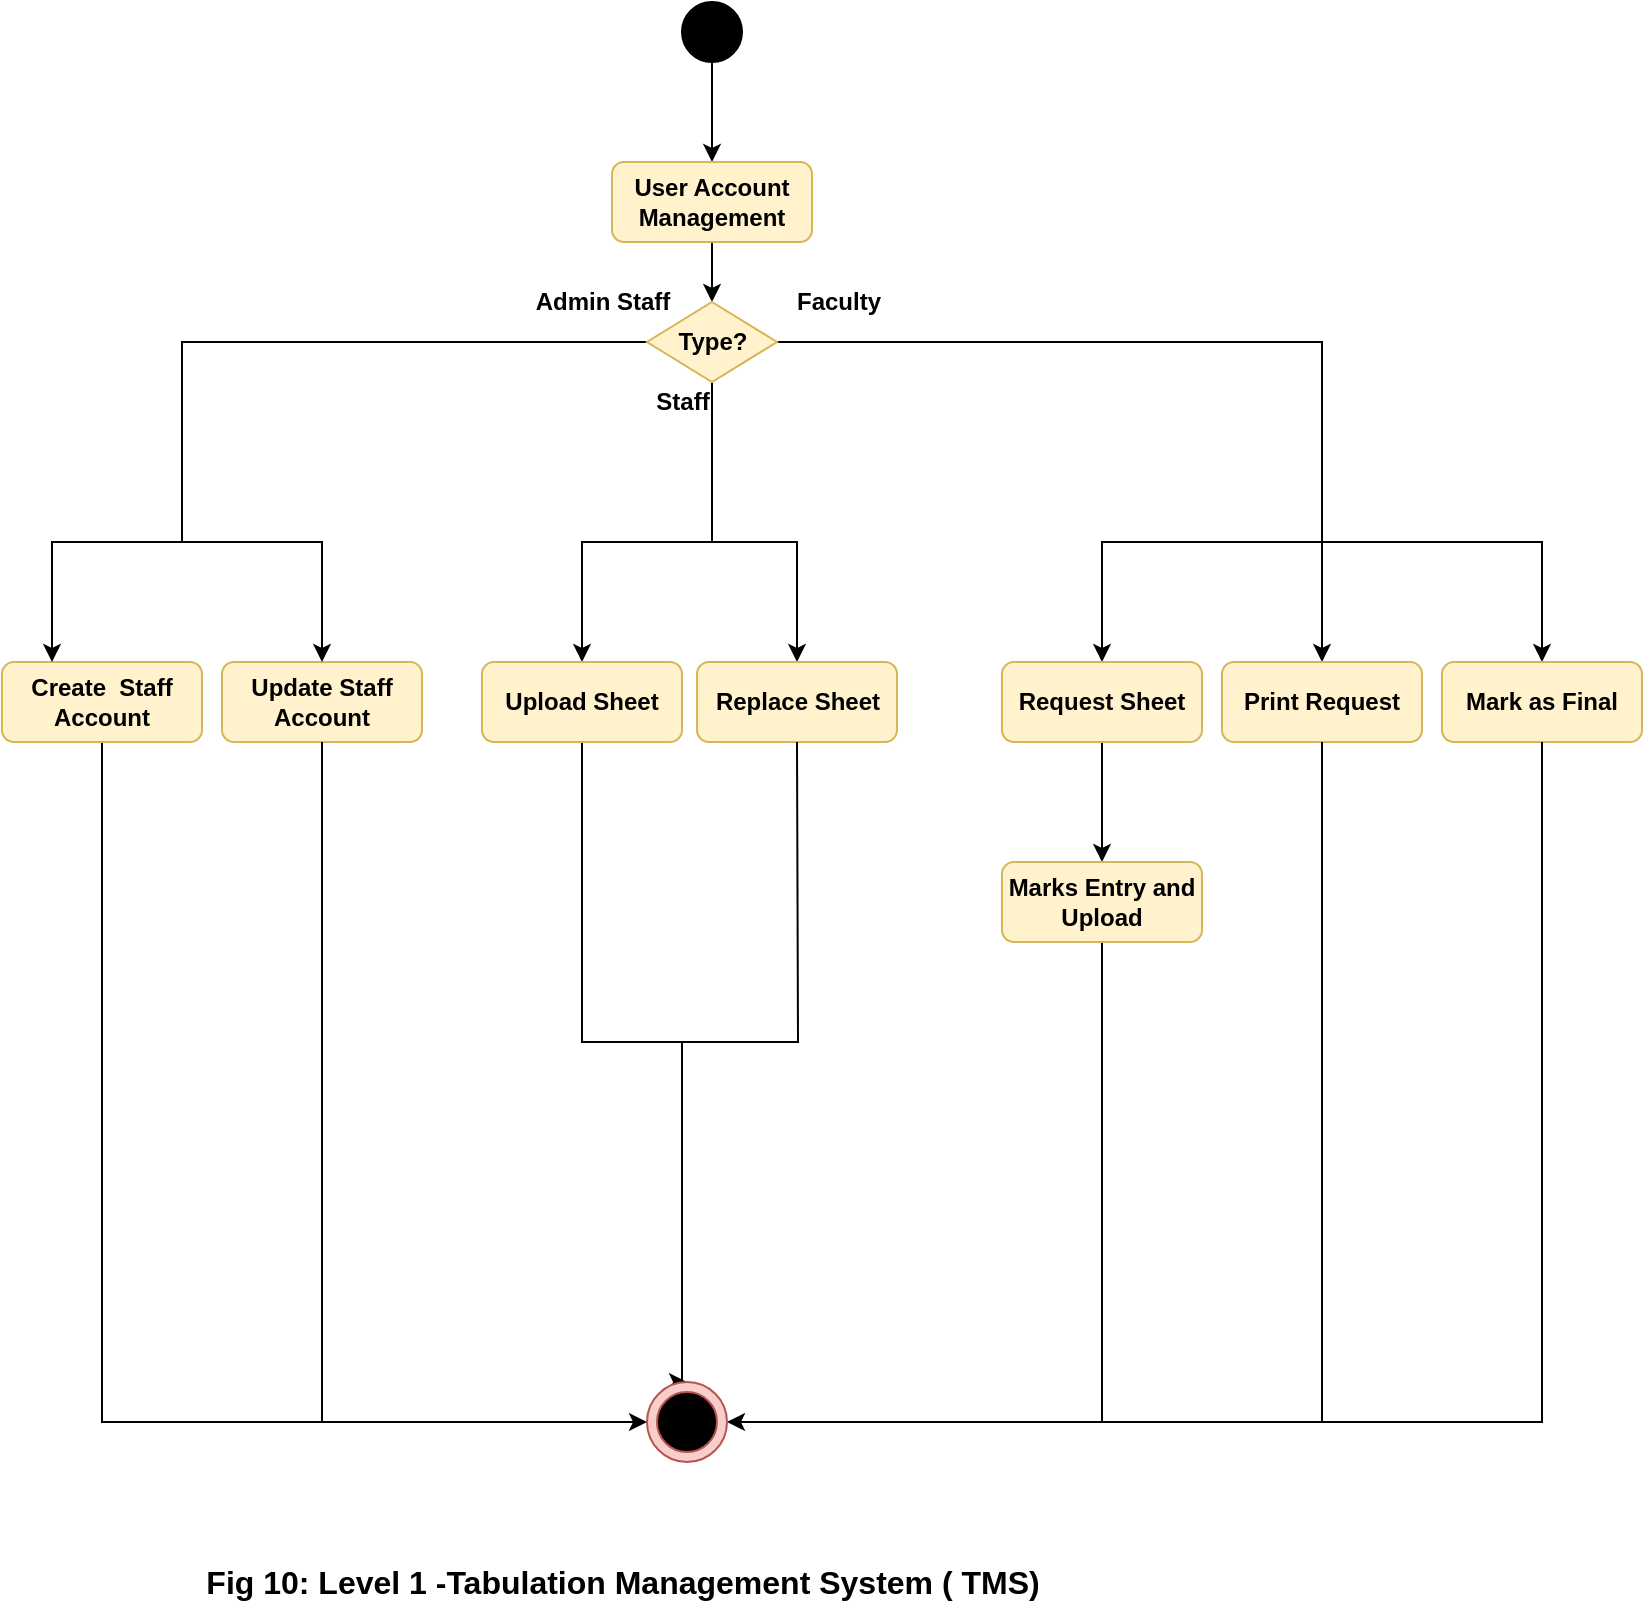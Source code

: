 <mxfile version="16.6.7" type="github" pages="8">
  <diagram id="oYLIC8xYfova4NLlg7Rr" name="Activity-1">
    <mxGraphModel dx="782" dy="420" grid="1" gridSize="10" guides="1" tooltips="1" connect="1" arrows="1" fold="1" page="1" pageScale="1" pageWidth="850" pageHeight="1100" math="0" shadow="0">
      <root>
        <mxCell id="0" />
        <mxCell id="1" parent="0" />
        <mxCell id="GTmnoEVltXieBgCl4EEP-4" style="edgeStyle=orthogonalEdgeStyle;rounded=0;orthogonalLoop=1;jettySize=auto;html=1;" parent="1" source="GTmnoEVltXieBgCl4EEP-2" edge="1">
          <mxGeometry relative="1" as="geometry">
            <mxPoint x="375" y="90" as="targetPoint" />
          </mxGeometry>
        </mxCell>
        <mxCell id="GTmnoEVltXieBgCl4EEP-2" value="" style="ellipse;whiteSpace=wrap;html=1;aspect=fixed;fillColor=#000000;" parent="1" vertex="1">
          <mxGeometry x="360" y="10" width="30" height="30" as="geometry" />
        </mxCell>
        <mxCell id="XfgCAU0Ks5VdZbhhdRUA-2" style="edgeStyle=orthogonalEdgeStyle;rounded=0;orthogonalLoop=1;jettySize=auto;html=1;exitX=0.5;exitY=1;exitDx=0;exitDy=0;" edge="1" parent="1" source="GTmnoEVltXieBgCl4EEP-3" target="XfgCAU0Ks5VdZbhhdRUA-3">
          <mxGeometry relative="1" as="geometry">
            <mxPoint x="375" y="180" as="targetPoint" />
          </mxGeometry>
        </mxCell>
        <mxCell id="GTmnoEVltXieBgCl4EEP-3" value="&lt;b&gt;User Account Management&lt;/b&gt;" style="rounded=1;whiteSpace=wrap;html=1;fillColor=#fff2cc;strokeColor=#d6b656;" parent="1" vertex="1">
          <mxGeometry x="325" y="90" width="100" height="40" as="geometry" />
        </mxCell>
        <mxCell id="XfgCAU0Ks5VdZbhhdRUA-21" style="edgeStyle=orthogonalEdgeStyle;rounded=0;orthogonalLoop=1;jettySize=auto;html=1;exitX=0.5;exitY=1;exitDx=0;exitDy=0;" edge="1" parent="1" source="GTmnoEVltXieBgCl4EEP-5" target="XfgCAU0Ks5VdZbhhdRUA-28">
          <mxGeometry relative="1" as="geometry">
            <mxPoint x="320" y="720" as="targetPoint" />
            <Array as="points">
              <mxPoint x="70" y="720" />
              <mxPoint x="290" y="720" />
            </Array>
          </mxGeometry>
        </mxCell>
        <mxCell id="GTmnoEVltXieBgCl4EEP-5" value="&lt;b&gt;Create&amp;nbsp; Staff Account&lt;/b&gt;" style="rounded=1;whiteSpace=wrap;html=1;fillColor=#fff2cc;strokeColor=#d6b656;" parent="1" vertex="1">
          <mxGeometry x="20" y="340" width="100" height="40" as="geometry" />
        </mxCell>
        <mxCell id="GTmnoEVltXieBgCl4EEP-6" value="&lt;b&gt;Update Staff Account&lt;/b&gt;" style="rounded=1;whiteSpace=wrap;html=1;fillColor=#fff2cc;strokeColor=#d6b656;" parent="1" vertex="1">
          <mxGeometry x="130" y="340" width="100" height="40" as="geometry" />
        </mxCell>
        <mxCell id="XfgCAU0Ks5VdZbhhdRUA-4" style="edgeStyle=orthogonalEdgeStyle;rounded=0;orthogonalLoop=1;jettySize=auto;html=1;exitX=0;exitY=0.5;exitDx=0;exitDy=0;entryX=0.25;entryY=0;entryDx=0;entryDy=0;" edge="1" parent="1" source="XfgCAU0Ks5VdZbhhdRUA-3" target="GTmnoEVltXieBgCl4EEP-5">
          <mxGeometry relative="1" as="geometry">
            <Array as="points">
              <mxPoint x="110" y="180" />
              <mxPoint x="110" y="280" />
              <mxPoint x="45" y="280" />
            </Array>
          </mxGeometry>
        </mxCell>
        <mxCell id="XfgCAU0Ks5VdZbhhdRUA-5" style="edgeStyle=orthogonalEdgeStyle;rounded=0;orthogonalLoop=1;jettySize=auto;html=1;exitX=1;exitY=0.5;exitDx=0;exitDy=0;entryX=0.5;entryY=0;entryDx=0;entryDy=0;" edge="1" parent="1" source="XfgCAU0Ks5VdZbhhdRUA-3" target="XfgCAU0Ks5VdZbhhdRUA-13">
          <mxGeometry relative="1" as="geometry">
            <mxPoint x="720" y="290" as="targetPoint" />
            <Array as="points">
              <mxPoint x="680" y="180" />
              <mxPoint x="680" y="280" />
              <mxPoint x="570" y="280" />
            </Array>
          </mxGeometry>
        </mxCell>
        <mxCell id="XfgCAU0Ks5VdZbhhdRUA-6" style="edgeStyle=orthogonalEdgeStyle;rounded=0;orthogonalLoop=1;jettySize=auto;html=1;exitX=0.5;exitY=1;exitDx=0;exitDy=0;entryX=0.5;entryY=0;entryDx=0;entryDy=0;" edge="1" parent="1" source="XfgCAU0Ks5VdZbhhdRUA-3" target="XfgCAU0Ks5VdZbhhdRUA-11">
          <mxGeometry relative="1" as="geometry">
            <mxPoint x="375" y="270" as="targetPoint" />
            <Array as="points">
              <mxPoint x="375" y="280" />
              <mxPoint x="310" y="280" />
            </Array>
          </mxGeometry>
        </mxCell>
        <mxCell id="XfgCAU0Ks5VdZbhhdRUA-10" style="edgeStyle=orthogonalEdgeStyle;rounded=0;orthogonalLoop=1;jettySize=auto;html=1;" edge="1" parent="1" source="XfgCAU0Ks5VdZbhhdRUA-3" target="GTmnoEVltXieBgCl4EEP-6">
          <mxGeometry relative="1" as="geometry">
            <Array as="points">
              <mxPoint x="110" y="180" />
              <mxPoint x="110" y="280" />
              <mxPoint x="180" y="280" />
            </Array>
          </mxGeometry>
        </mxCell>
        <mxCell id="XfgCAU0Ks5VdZbhhdRUA-17" style="edgeStyle=orthogonalEdgeStyle;rounded=0;orthogonalLoop=1;jettySize=auto;html=1;entryX=0.5;entryY=0;entryDx=0;entryDy=0;" edge="1" parent="1" source="XfgCAU0Ks5VdZbhhdRUA-3" target="XfgCAU0Ks5VdZbhhdRUA-15">
          <mxGeometry relative="1" as="geometry" />
        </mxCell>
        <mxCell id="XfgCAU0Ks5VdZbhhdRUA-18" style="edgeStyle=orthogonalEdgeStyle;rounded=0;orthogonalLoop=1;jettySize=auto;html=1;entryX=0.5;entryY=0;entryDx=0;entryDy=0;" edge="1" parent="1" source="XfgCAU0Ks5VdZbhhdRUA-3" target="XfgCAU0Ks5VdZbhhdRUA-16">
          <mxGeometry relative="1" as="geometry">
            <Array as="points">
              <mxPoint x="680" y="180" />
              <mxPoint x="680" y="280" />
              <mxPoint x="790" y="280" />
            </Array>
          </mxGeometry>
        </mxCell>
        <mxCell id="XfgCAU0Ks5VdZbhhdRUA-20" style="edgeStyle=orthogonalEdgeStyle;rounded=0;orthogonalLoop=1;jettySize=auto;html=1;exitX=0.5;exitY=1;exitDx=0;exitDy=0;entryX=0.5;entryY=0;entryDx=0;entryDy=0;" edge="1" parent="1" source="XfgCAU0Ks5VdZbhhdRUA-3" target="XfgCAU0Ks5VdZbhhdRUA-12">
          <mxGeometry relative="1" as="geometry">
            <Array as="points">
              <mxPoint x="375" y="280" />
              <mxPoint x="418" y="280" />
            </Array>
          </mxGeometry>
        </mxCell>
        <mxCell id="XfgCAU0Ks5VdZbhhdRUA-3" value="&lt;b&gt;Type?&lt;/b&gt;" style="rhombus;whiteSpace=wrap;html=1;fillColor=#fff2cc;strokeColor=#d6b656;" vertex="1" parent="1">
          <mxGeometry x="342.5" y="160" width="65" height="40" as="geometry" />
        </mxCell>
        <mxCell id="XfgCAU0Ks5VdZbhhdRUA-7" value="&lt;b&gt;Admin Staff&lt;/b&gt;" style="text;html=1;align=center;verticalAlign=middle;resizable=0;points=[];autosize=1;strokeColor=none;fillColor=none;" vertex="1" parent="1">
          <mxGeometry x="280" y="150" width="80" height="20" as="geometry" />
        </mxCell>
        <mxCell id="XfgCAU0Ks5VdZbhhdRUA-8" value="&lt;b&gt;Staff&lt;/b&gt;" style="text;html=1;align=center;verticalAlign=middle;resizable=0;points=[];autosize=1;strokeColor=none;fillColor=none;" vertex="1" parent="1">
          <mxGeometry x="340" y="200" width="40" height="20" as="geometry" />
        </mxCell>
        <mxCell id="XfgCAU0Ks5VdZbhhdRUA-9" value="&lt;b&gt;Faculty&lt;/b&gt;" style="text;html=1;align=center;verticalAlign=middle;resizable=0;points=[];autosize=1;strokeColor=none;fillColor=none;" vertex="1" parent="1">
          <mxGeometry x="407.5" y="150" width="60" height="20" as="geometry" />
        </mxCell>
        <mxCell id="XfgCAU0Ks5VdZbhhdRUA-23" style="edgeStyle=orthogonalEdgeStyle;rounded=0;orthogonalLoop=1;jettySize=auto;html=1;entryX=0.5;entryY=0;entryDx=0;entryDy=0;" edge="1" parent="1" source="XfgCAU0Ks5VdZbhhdRUA-11" target="XfgCAU0Ks5VdZbhhdRUA-28">
          <mxGeometry relative="1" as="geometry">
            <mxPoint x="360" y="690" as="targetPoint" />
            <Array as="points">
              <mxPoint x="310" y="530" />
              <mxPoint x="360" y="530" />
              <mxPoint x="360" y="700" />
            </Array>
          </mxGeometry>
        </mxCell>
        <mxCell id="XfgCAU0Ks5VdZbhhdRUA-11" value="&lt;b&gt;Upload Sheet&lt;/b&gt;" style="rounded=1;whiteSpace=wrap;html=1;fillColor=#fff2cc;strokeColor=#d6b656;" vertex="1" parent="1">
          <mxGeometry x="260" y="340" width="100" height="40" as="geometry" />
        </mxCell>
        <mxCell id="XfgCAU0Ks5VdZbhhdRUA-12" value="&lt;b&gt;Replace Sheet&lt;/b&gt;" style="rounded=1;whiteSpace=wrap;html=1;fillColor=#fff2cc;strokeColor=#d6b656;" vertex="1" parent="1">
          <mxGeometry x="367.5" y="340" width="100" height="40" as="geometry" />
        </mxCell>
        <mxCell id="XfgCAU0Ks5VdZbhhdRUA-19" style="edgeStyle=orthogonalEdgeStyle;rounded=0;orthogonalLoop=1;jettySize=auto;html=1;entryX=0.5;entryY=0;entryDx=0;entryDy=0;" edge="1" parent="1" source="XfgCAU0Ks5VdZbhhdRUA-13" target="XfgCAU0Ks5VdZbhhdRUA-14">
          <mxGeometry relative="1" as="geometry" />
        </mxCell>
        <mxCell id="XfgCAU0Ks5VdZbhhdRUA-13" value="&lt;b&gt;Request Sheet&lt;/b&gt;" style="rounded=1;whiteSpace=wrap;html=1;fillColor=#fff2cc;strokeColor=#d6b656;" vertex="1" parent="1">
          <mxGeometry x="520" y="340" width="100" height="40" as="geometry" />
        </mxCell>
        <mxCell id="XfgCAU0Ks5VdZbhhdRUA-25" style="edgeStyle=orthogonalEdgeStyle;rounded=0;orthogonalLoop=1;jettySize=auto;html=1;exitX=0.5;exitY=1;exitDx=0;exitDy=0;entryX=1;entryY=0.5;entryDx=0;entryDy=0;" edge="1" parent="1" source="XfgCAU0Ks5VdZbhhdRUA-14" target="XfgCAU0Ks5VdZbhhdRUA-28">
          <mxGeometry relative="1" as="geometry">
            <mxPoint x="400" y="720" as="targetPoint" />
            <Array as="points">
              <mxPoint x="570" y="720" />
            </Array>
          </mxGeometry>
        </mxCell>
        <mxCell id="XfgCAU0Ks5VdZbhhdRUA-14" value="&lt;b&gt;Marks Entry and Upload&lt;/b&gt;" style="rounded=1;whiteSpace=wrap;html=1;fillColor=#fff2cc;strokeColor=#d6b656;" vertex="1" parent="1">
          <mxGeometry x="520" y="440" width="100" height="40" as="geometry" />
        </mxCell>
        <mxCell id="XfgCAU0Ks5VdZbhhdRUA-15" value="&lt;b&gt;Print Request&lt;/b&gt;" style="rounded=1;whiteSpace=wrap;html=1;fillColor=#fff2cc;strokeColor=#d6b656;" vertex="1" parent="1">
          <mxGeometry x="630" y="340" width="100" height="40" as="geometry" />
        </mxCell>
        <mxCell id="XfgCAU0Ks5VdZbhhdRUA-16" value="&lt;b&gt;Mark as Final&lt;/b&gt;" style="rounded=1;whiteSpace=wrap;html=1;fillColor=#fff2cc;strokeColor=#d6b656;" vertex="1" parent="1">
          <mxGeometry x="740" y="340" width="100" height="40" as="geometry" />
        </mxCell>
        <mxCell id="XfgCAU0Ks5VdZbhhdRUA-22" value="" style="endArrow=none;html=1;rounded=0;entryX=0.5;entryY=1;entryDx=0;entryDy=0;" edge="1" parent="1" target="GTmnoEVltXieBgCl4EEP-6">
          <mxGeometry width="50" height="50" relative="1" as="geometry">
            <mxPoint x="180" y="720" as="sourcePoint" />
            <mxPoint x="380" y="520" as="targetPoint" />
          </mxGeometry>
        </mxCell>
        <mxCell id="XfgCAU0Ks5VdZbhhdRUA-24" value="" style="endArrow=none;html=1;rounded=0;entryX=0.5;entryY=1;entryDx=0;entryDy=0;" edge="1" parent="1" target="XfgCAU0Ks5VdZbhhdRUA-12">
          <mxGeometry width="50" height="50" relative="1" as="geometry">
            <mxPoint x="330" y="530" as="sourcePoint" />
            <mxPoint x="380" y="520" as="targetPoint" />
            <Array as="points">
              <mxPoint x="418" y="530" />
            </Array>
          </mxGeometry>
        </mxCell>
        <mxCell id="XfgCAU0Ks5VdZbhhdRUA-26" value="" style="endArrow=none;html=1;rounded=0;entryX=0.5;entryY=1;entryDx=0;entryDy=0;" edge="1" parent="1" target="XfgCAU0Ks5VdZbhhdRUA-15">
          <mxGeometry width="50" height="50" relative="1" as="geometry">
            <mxPoint x="680" y="720" as="sourcePoint" />
            <mxPoint x="550" y="520" as="targetPoint" />
          </mxGeometry>
        </mxCell>
        <mxCell id="XfgCAU0Ks5VdZbhhdRUA-27" value="" style="endArrow=none;html=1;rounded=0;entryX=0.5;entryY=1;entryDx=0;entryDy=0;" edge="1" parent="1" target="XfgCAU0Ks5VdZbhhdRUA-16">
          <mxGeometry width="50" height="50" relative="1" as="geometry">
            <mxPoint x="570" y="720" as="sourcePoint" />
            <mxPoint x="690" y="390" as="targetPoint" />
            <Array as="points">
              <mxPoint x="790" y="720" />
            </Array>
          </mxGeometry>
        </mxCell>
        <mxCell id="XfgCAU0Ks5VdZbhhdRUA-28" value="" style="ellipse;whiteSpace=wrap;html=1;aspect=fixed;fillColor=#f8cecc;strokeColor=#b85450;" vertex="1" parent="1">
          <mxGeometry x="342.5" y="700" width="40" height="40" as="geometry" />
        </mxCell>
        <mxCell id="XfgCAU0Ks5VdZbhhdRUA-29" value="" style="ellipse;whiteSpace=wrap;html=1;aspect=fixed;fillColor=#000000;strokeColor=#b85450;" vertex="1" parent="1">
          <mxGeometry x="347.5" y="705" width="30" height="30" as="geometry" />
        </mxCell>
        <mxCell id="V60EEfKusm6IDSAS5H8N-1" value="&lt;b&gt;&lt;font style=&quot;font-size: 16px&quot;&gt;Fig 10: Level 1 -Tabulation Management System ( TMS) &lt;/font&gt;&lt;/b&gt;" style="text;html=1;align=center;verticalAlign=middle;resizable=0;points=[];autosize=1;strokeColor=none;fillColor=none;" vertex="1" parent="1">
          <mxGeometry x="115" y="790" width="430" height="20" as="geometry" />
        </mxCell>
      </root>
    </mxGraphModel>
  </diagram>
  <diagram id="Rm37Zeh7JWLqSIP-uMuZ" name="Act-2">
    <mxGraphModel dx="782" dy="420" grid="1" gridSize="10" guides="1" tooltips="1" connect="1" arrows="1" fold="1" page="1" pageScale="1" pageWidth="850" pageHeight="1100" math="0" shadow="0">
      <root>
        <mxCell id="BzGmoptyK7v3_fphbLNy-0" />
        <mxCell id="BzGmoptyK7v3_fphbLNy-1" parent="BzGmoptyK7v3_fphbLNy-0" />
        <mxCell id="bmc8MYRGoOsnCJKJH-x0-1" style="edgeStyle=orthogonalEdgeStyle;rounded=0;orthogonalLoop=1;jettySize=auto;html=1;" edge="1" parent="BzGmoptyK7v3_fphbLNy-1" source="bmc8MYRGoOsnCJKJH-x0-0">
          <mxGeometry relative="1" as="geometry">
            <mxPoint x="520" y="80" as="targetPoint" />
          </mxGeometry>
        </mxCell>
        <mxCell id="bmc8MYRGoOsnCJKJH-x0-0" value="" style="ellipse;whiteSpace=wrap;html=1;aspect=fixed;fillColor=#000000;" vertex="1" parent="BzGmoptyK7v3_fphbLNy-1">
          <mxGeometry x="505" width="30" height="30" as="geometry" />
        </mxCell>
        <mxCell id="51NtInM4GOf-_QvuG_gR-3" style="edgeStyle=orthogonalEdgeStyle;rounded=0;orthogonalLoop=1;jettySize=auto;html=1;" edge="1" parent="BzGmoptyK7v3_fphbLNy-1" source="51NtInM4GOf-_QvuG_gR-0">
          <mxGeometry relative="1" as="geometry">
            <mxPoint x="520" y="170" as="targetPoint" />
          </mxGeometry>
        </mxCell>
        <mxCell id="51NtInM4GOf-_QvuG_gR-0" value="&lt;b&gt;Dashboard &lt;/b&gt;" style="rounded=1;whiteSpace=wrap;html=1;fillColor=#fff2cc;strokeColor=#d6b656;" vertex="1" parent="BzGmoptyK7v3_fphbLNy-1">
          <mxGeometry x="470" y="80" width="100" height="40" as="geometry" />
        </mxCell>
        <mxCell id="51NtInM4GOf-_QvuG_gR-17" style="edgeStyle=orthogonalEdgeStyle;rounded=0;orthogonalLoop=1;jettySize=auto;html=1;exitX=0;exitY=0.5;exitDx=0;exitDy=0;entryX=1;entryY=0.5;entryDx=0;entryDy=0;" edge="1" parent="BzGmoptyK7v3_fphbLNy-1" source="51NtInM4GOf-_QvuG_gR-16" target="51NtInM4GOf-_QvuG_gR-35">
          <mxGeometry relative="1" as="geometry">
            <mxPoint x="395" y="200" as="targetPoint" />
            <Array as="points">
              <mxPoint x="420" y="200" />
            </Array>
          </mxGeometry>
        </mxCell>
        <mxCell id="51NtInM4GOf-_QvuG_gR-47" style="edgeStyle=orthogonalEdgeStyle;rounded=0;orthogonalLoop=1;jettySize=auto;html=1;exitX=1;exitY=0.5;exitDx=0;exitDy=0;entryX=0.5;entryY=0;entryDx=0;entryDy=0;" edge="1" parent="BzGmoptyK7v3_fphbLNy-1" source="51NtInM4GOf-_QvuG_gR-16" target="51NtInM4GOf-_QvuG_gR-20">
          <mxGeometry relative="1" as="geometry" />
        </mxCell>
        <mxCell id="51NtInM4GOf-_QvuG_gR-51" style="edgeStyle=orthogonalEdgeStyle;rounded=0;orthogonalLoop=1;jettySize=auto;html=1;exitX=1;exitY=0.5;exitDx=0;exitDy=0;entryX=0.5;entryY=0;entryDx=0;entryDy=0;" edge="1" parent="BzGmoptyK7v3_fphbLNy-1" source="51NtInM4GOf-_QvuG_gR-16" target="51NtInM4GOf-_QvuG_gR-50">
          <mxGeometry relative="1" as="geometry" />
        </mxCell>
        <mxCell id="51NtInM4GOf-_QvuG_gR-16" value="&lt;b&gt;Admin?&lt;/b&gt;" style="rhombus;whiteSpace=wrap;html=1;fillColor=#fff2cc;strokeColor=#d6b656;" vertex="1" parent="BzGmoptyK7v3_fphbLNy-1">
          <mxGeometry x="490" y="170" width="60" height="60" as="geometry" />
        </mxCell>
        <mxCell id="51NtInM4GOf-_QvuG_gR-54" style="edgeStyle=orthogonalEdgeStyle;rounded=0;orthogonalLoop=1;jettySize=auto;html=1;exitX=1;exitY=0.75;exitDx=0;exitDy=0;entryX=0;entryY=0.75;entryDx=0;entryDy=0;" edge="1" parent="BzGmoptyK7v3_fphbLNy-1" source="51NtInM4GOf-_QvuG_gR-19" target="51NtInM4GOf-_QvuG_gR-27">
          <mxGeometry relative="1" as="geometry" />
        </mxCell>
        <mxCell id="51NtInM4GOf-_QvuG_gR-19" value="&lt;b&gt;Create Account&lt;/b&gt;" style="rounded=1;whiteSpace=wrap;html=1;fillColor=#fff2cc;strokeColor=#d6b656;" vertex="1" parent="BzGmoptyK7v3_fphbLNy-1">
          <mxGeometry x="90" y="450" width="100" height="40" as="geometry" />
        </mxCell>
        <mxCell id="51NtInM4GOf-_QvuG_gR-20" value="&lt;b&gt;Create Staff Account&lt;/b&gt;" style="rounded=1;whiteSpace=wrap;html=1;fillColor=#fff2cc;strokeColor=#d6b656;" vertex="1" parent="BzGmoptyK7v3_fphbLNy-1">
          <mxGeometry x="750" y="450" width="100" height="40" as="geometry" />
        </mxCell>
        <mxCell id="51NtInM4GOf-_QvuG_gR-21" style="edgeStyle=orthogonalEdgeStyle;rounded=0;orthogonalLoop=1;jettySize=auto;html=1;" edge="1" parent="BzGmoptyK7v3_fphbLNy-1">
          <mxGeometry relative="1" as="geometry">
            <mxPoint x="140" y="300" as="targetPoint" />
            <mxPoint x="367.5" y="225" as="sourcePoint" />
          </mxGeometry>
        </mxCell>
        <mxCell id="51NtInM4GOf-_QvuG_gR-26" value="&lt;b&gt;Yes&lt;/b&gt;" style="text;html=1;align=center;verticalAlign=middle;resizable=0;points=[];autosize=1;strokeColor=none;fillColor=none;" vertex="1" parent="BzGmoptyK7v3_fphbLNy-1">
          <mxGeometry x="345" y="250" width="40" height="20" as="geometry" />
        </mxCell>
        <mxCell id="cu6EZ0yHH9Fz5R_jb1QD-2" style="edgeStyle=orthogonalEdgeStyle;rounded=0;orthogonalLoop=1;jettySize=auto;html=1;entryX=0;entryY=0.5;entryDx=0;entryDy=0;" edge="1" parent="BzGmoptyK7v3_fphbLNy-1" source="51NtInM4GOf-_QvuG_gR-27" target="cu6EZ0yHH9Fz5R_jb1QD-0">
          <mxGeometry relative="1" as="geometry">
            <Array as="points">
              <mxPoint x="290" y="660" />
            </Array>
          </mxGeometry>
        </mxCell>
        <mxCell id="51NtInM4GOf-_QvuG_gR-27" value="&lt;b&gt;Login&lt;/b&gt;" style="rounded=1;whiteSpace=wrap;html=1;fillColor=#fff2cc;strokeColor=#d6b656;" vertex="1" parent="BzGmoptyK7v3_fphbLNy-1">
          <mxGeometry x="245" y="450" width="100" height="40" as="geometry" />
        </mxCell>
        <mxCell id="51NtInM4GOf-_QvuG_gR-28" value="&lt;b&gt;No&lt;/b&gt;" style="text;html=1;align=center;verticalAlign=middle;resizable=0;points=[];autosize=1;strokeColor=none;fillColor=none;" vertex="1" parent="BzGmoptyK7v3_fphbLNy-1">
          <mxGeometry x="315" y="200" width="30" height="20" as="geometry" />
        </mxCell>
        <mxCell id="51NtInM4GOf-_QvuG_gR-29" style="edgeStyle=orthogonalEdgeStyle;rounded=0;orthogonalLoop=1;jettySize=auto;html=1;entryX=0.5;entryY=0;entryDx=0;entryDy=0;" edge="1" parent="BzGmoptyK7v3_fphbLNy-1" source="51NtInM4GOf-_QvuG_gR-30" target="51NtInM4GOf-_QvuG_gR-19">
          <mxGeometry relative="1" as="geometry">
            <mxPoint x="140" y="390" as="targetPoint" />
          </mxGeometry>
        </mxCell>
        <mxCell id="51NtInM4GOf-_QvuG_gR-30" value="&lt;b&gt;Type?&lt;/b&gt;" style="rhombus;whiteSpace=wrap;html=1;fillColor=#fff2cc;strokeColor=#d6b656;" vertex="1" parent="BzGmoptyK7v3_fphbLNy-1">
          <mxGeometry x="110" y="300" width="60" height="50" as="geometry" />
        </mxCell>
        <mxCell id="51NtInM4GOf-_QvuG_gR-31" value="Faculty" style="text;html=1;align=center;verticalAlign=middle;resizable=0;points=[];autosize=1;strokeColor=none;fillColor=none;" vertex="1" parent="BzGmoptyK7v3_fphbLNy-1">
          <mxGeometry x="95" y="350" width="50" height="20" as="geometry" />
        </mxCell>
        <mxCell id="51NtInM4GOf-_QvuG_gR-37" style="edgeStyle=orthogonalEdgeStyle;rounded=0;orthogonalLoop=1;jettySize=auto;html=1;exitX=0.5;exitY=1;exitDx=0;exitDy=0;" edge="1" parent="BzGmoptyK7v3_fphbLNy-1" source="51NtInM4GOf-_QvuG_gR-35">
          <mxGeometry relative="1" as="geometry">
            <mxPoint x="390" y="300" as="targetPoint" />
          </mxGeometry>
        </mxCell>
        <mxCell id="51NtInM4GOf-_QvuG_gR-35" value="&lt;b&gt;Have Account?&lt;/b&gt;" style="rhombus;whiteSpace=wrap;html=1;fillColor=#fff2cc;strokeColor=#d6b656;" vertex="1" parent="BzGmoptyK7v3_fphbLNy-1">
          <mxGeometry x="360" y="195" width="60" height="60" as="geometry" />
        </mxCell>
        <mxCell id="51NtInM4GOf-_QvuG_gR-38" style="edgeStyle=orthogonalEdgeStyle;rounded=0;orthogonalLoop=1;jettySize=auto;html=1;entryX=0.5;entryY=0;entryDx=0;entryDy=0;" edge="1" parent="BzGmoptyK7v3_fphbLNy-1" source="51NtInM4GOf-_QvuG_gR-36" target="51NtInM4GOf-_QvuG_gR-27">
          <mxGeometry relative="1" as="geometry" />
        </mxCell>
        <mxCell id="51NtInM4GOf-_QvuG_gR-40" style="edgeStyle=orthogonalEdgeStyle;rounded=0;orthogonalLoop=1;jettySize=auto;html=1;exitX=1;exitY=0.5;exitDx=0;exitDy=0;entryX=0.5;entryY=0;entryDx=0;entryDy=0;" edge="1" parent="BzGmoptyK7v3_fphbLNy-1" source="51NtInM4GOf-_QvuG_gR-36" target="51NtInM4GOf-_QvuG_gR-42">
          <mxGeometry relative="1" as="geometry">
            <mxPoint x="460" y="380" as="targetPoint" />
          </mxGeometry>
        </mxCell>
        <mxCell id="51NtInM4GOf-_QvuG_gR-36" value="&lt;b&gt;&lt;font style=&quot;font-size: 10px&quot;&gt;Forgot Password?&lt;/font&gt;&lt;/b&gt;" style="rhombus;whiteSpace=wrap;html=1;fillColor=#fff2cc;strokeColor=#d6b656;" vertex="1" parent="BzGmoptyK7v3_fphbLNy-1">
          <mxGeometry x="360" y="300" width="60" height="60" as="geometry" />
        </mxCell>
        <mxCell id="51NtInM4GOf-_QvuG_gR-39" value="&lt;b&gt;No&lt;/b&gt;" style="text;html=1;align=center;verticalAlign=middle;resizable=0;points=[];autosize=1;strokeColor=none;fillColor=none;" vertex="1" parent="BzGmoptyK7v3_fphbLNy-1">
          <mxGeometry x="325" y="310" width="30" height="20" as="geometry" />
        </mxCell>
        <mxCell id="51NtInM4GOf-_QvuG_gR-41" value="&lt;b&gt;Yes&lt;/b&gt;" style="text;html=1;align=center;verticalAlign=middle;resizable=0;points=[];autosize=1;strokeColor=none;fillColor=none;" vertex="1" parent="BzGmoptyK7v3_fphbLNy-1">
          <mxGeometry x="425" y="310" width="40" height="20" as="geometry" />
        </mxCell>
        <mxCell id="51NtInM4GOf-_QvuG_gR-43" style="edgeStyle=orthogonalEdgeStyle;rounded=0;orthogonalLoop=1;jettySize=auto;html=1;exitX=0.5;exitY=1;exitDx=0;exitDy=0;entryX=0.5;entryY=0;entryDx=0;entryDy=0;" edge="1" parent="BzGmoptyK7v3_fphbLNy-1" source="51NtInM4GOf-_QvuG_gR-42" target="51NtInM4GOf-_QvuG_gR-44">
          <mxGeometry relative="1" as="geometry">
            <mxPoint x="460" y="500" as="targetPoint" />
          </mxGeometry>
        </mxCell>
        <mxCell id="51NtInM4GOf-_QvuG_gR-46" style="edgeStyle=orthogonalEdgeStyle;rounded=0;orthogonalLoop=1;jettySize=auto;html=1;exitX=1;exitY=0.5;exitDx=0;exitDy=0;entryX=0.5;entryY=0;entryDx=0;entryDy=0;" edge="1" parent="BzGmoptyK7v3_fphbLNy-1" source="51NtInM4GOf-_QvuG_gR-42" target="51NtInM4GOf-_QvuG_gR-50">
          <mxGeometry relative="1" as="geometry">
            <mxPoint x="560" y="410" as="targetPoint" />
          </mxGeometry>
        </mxCell>
        <mxCell id="51NtInM4GOf-_QvuG_gR-42" value="&lt;b&gt;Type?&lt;/b&gt;" style="rhombus;whiteSpace=wrap;html=1;fillColor=#fff2cc;strokeColor=#d6b656;" vertex="1" parent="BzGmoptyK7v3_fphbLNy-1">
          <mxGeometry x="430" y="360" width="60" height="60" as="geometry" />
        </mxCell>
        <mxCell id="51NtInM4GOf-_QvuG_gR-55" style="edgeStyle=orthogonalEdgeStyle;rounded=0;orthogonalLoop=1;jettySize=auto;html=1;entryX=1;entryY=0.5;entryDx=0;entryDy=0;" edge="1" parent="BzGmoptyK7v3_fphbLNy-1" source="51NtInM4GOf-_QvuG_gR-44" target="51NtInM4GOf-_QvuG_gR-27">
          <mxGeometry relative="1" as="geometry" />
        </mxCell>
        <mxCell id="51NtInM4GOf-_QvuG_gR-44" value="&lt;b&gt;Recover Password by Email&lt;/b&gt;" style="rounded=1;whiteSpace=wrap;html=1;fillColor=#fff2cc;strokeColor=#d6b656;" vertex="1" parent="BzGmoptyK7v3_fphbLNy-1">
          <mxGeometry x="410" y="450" width="100" height="40" as="geometry" />
        </mxCell>
        <mxCell id="51NtInM4GOf-_QvuG_gR-45" value="&lt;b&gt;Faculty&lt;/b&gt;" style="text;html=1;align=center;verticalAlign=middle;resizable=0;points=[];autosize=1;strokeColor=none;fillColor=none;" vertex="1" parent="BzGmoptyK7v3_fphbLNy-1">
          <mxGeometry x="405" y="420" width="60" height="20" as="geometry" />
        </mxCell>
        <mxCell id="51NtInM4GOf-_QvuG_gR-48" value="&lt;b&gt;Yes&lt;/b&gt;" style="text;html=1;align=center;verticalAlign=middle;resizable=0;points=[];autosize=1;strokeColor=none;fillColor=none;" vertex="1" parent="BzGmoptyK7v3_fphbLNy-1">
          <mxGeometry x="550" y="180" width="40" height="20" as="geometry" />
        </mxCell>
        <mxCell id="51NtInM4GOf-_QvuG_gR-49" value="&lt;b&gt;No&lt;/b&gt;" style="text;html=1;align=center;verticalAlign=middle;resizable=0;points=[];autosize=1;strokeColor=none;fillColor=none;" vertex="1" parent="BzGmoptyK7v3_fphbLNy-1">
          <mxGeometry x="460" y="180" width="30" height="20" as="geometry" />
        </mxCell>
        <mxCell id="51NtInM4GOf-_QvuG_gR-57" style="edgeStyle=orthogonalEdgeStyle;rounded=0;orthogonalLoop=1;jettySize=auto;html=1;" edge="1" parent="BzGmoptyK7v3_fphbLNy-1" source="51NtInM4GOf-_QvuG_gR-50">
          <mxGeometry relative="1" as="geometry">
            <mxPoint x="480" y="660" as="targetPoint" />
            <Array as="points">
              <mxPoint x="630" y="660" />
            </Array>
          </mxGeometry>
        </mxCell>
        <mxCell id="51NtInM4GOf-_QvuG_gR-50" value="&lt;b&gt;Update staff Account&lt;/b&gt;" style="rounded=1;whiteSpace=wrap;html=1;fillColor=#fff2cc;strokeColor=#d6b656;" vertex="1" parent="BzGmoptyK7v3_fphbLNy-1">
          <mxGeometry x="580" y="450" width="100" height="40" as="geometry" />
        </mxCell>
        <mxCell id="51NtInM4GOf-_QvuG_gR-52" value="&lt;b&gt;Staff&lt;/b&gt;" style="text;html=1;align=center;verticalAlign=middle;resizable=0;points=[];autosize=1;strokeColor=none;fillColor=none;" vertex="1" parent="BzGmoptyK7v3_fphbLNy-1">
          <mxGeometry x="495" y="370" width="40" height="20" as="geometry" />
        </mxCell>
        <mxCell id="51NtInM4GOf-_QvuG_gR-58" value="" style="endArrow=none;html=1;rounded=0;entryX=0.5;entryY=1;entryDx=0;entryDy=0;" edge="1" parent="BzGmoptyK7v3_fphbLNy-1" target="51NtInM4GOf-_QvuG_gR-20">
          <mxGeometry width="50" height="50" relative="1" as="geometry">
            <mxPoint x="630" y="660" as="sourcePoint" />
            <mxPoint x="510" y="600" as="targetPoint" />
            <Array as="points">
              <mxPoint x="800" y="660" />
            </Array>
          </mxGeometry>
        </mxCell>
        <mxCell id="cu6EZ0yHH9Fz5R_jb1QD-0" value="" style="ellipse;whiteSpace=wrap;html=1;aspect=fixed;fillColor=#f8cecc;strokeColor=#b85450;" vertex="1" parent="BzGmoptyK7v3_fphbLNy-1">
          <mxGeometry x="440" y="640" width="40" height="40" as="geometry" />
        </mxCell>
        <mxCell id="cu6EZ0yHH9Fz5R_jb1QD-1" value="" style="ellipse;whiteSpace=wrap;html=1;aspect=fixed;fillColor=#000000;strokeColor=#b85450;" vertex="1" parent="BzGmoptyK7v3_fphbLNy-1">
          <mxGeometry x="445" y="645" width="30" height="30" as="geometry" />
        </mxCell>
        <mxCell id="svs-RUWM80jj5B0-FEFZ-0" value="&lt;b&gt;&lt;font style=&quot;font-size: 16px&quot;&gt;Fig 11: Level - 1.1 ( User Account Management)&lt;/font&gt;&lt;/b&gt;" style="text;html=1;align=center;verticalAlign=middle;resizable=0;points=[];autosize=1;strokeColor=none;fillColor=none;fontSize=10;" vertex="1" parent="BzGmoptyK7v3_fphbLNy-1">
          <mxGeometry x="245" y="730" width="370" height="20" as="geometry" />
        </mxCell>
      </root>
    </mxGraphModel>
  </diagram>
  <diagram id="uSRyTSX2Z9BumucGBJYv" name="Act-3">
    <mxGraphModel dx="782" dy="420" grid="1" gridSize="10" guides="1" tooltips="1" connect="1" arrows="1" fold="1" page="1" pageScale="1" pageWidth="850" pageHeight="1100" math="0" shadow="0">
      <root>
        <mxCell id="kgniC0wVpF_QdXcYtd5k-0" />
        <mxCell id="kgniC0wVpF_QdXcYtd5k-1" parent="kgniC0wVpF_QdXcYtd5k-0" />
        <mxCell id="j1LnXLFy8wvn8YATOBvy-2" style="edgeStyle=orthogonalEdgeStyle;rounded=0;orthogonalLoop=1;jettySize=auto;html=1;" edge="1" parent="kgniC0wVpF_QdXcYtd5k-1" source="j1LnXLFy8wvn8YATOBvy-0">
          <mxGeometry relative="1" as="geometry">
            <mxPoint x="425" y="130" as="targetPoint" />
          </mxGeometry>
        </mxCell>
        <mxCell id="j1LnXLFy8wvn8YATOBvy-0" value="" style="ellipse;whiteSpace=wrap;html=1;aspect=fixed;fillColor=#000000;" vertex="1" parent="kgniC0wVpF_QdXcYtd5k-1">
          <mxGeometry x="410" y="50" width="30" height="30" as="geometry" />
        </mxCell>
        <mxCell id="j1LnXLFy8wvn8YATOBvy-3" style="edgeStyle=orthogonalEdgeStyle;rounded=0;orthogonalLoop=1;jettySize=auto;html=1;" edge="1" parent="kgniC0wVpF_QdXcYtd5k-1" source="j1LnXLFy8wvn8YATOBvy-1" target="j1LnXLFy8wvn8YATOBvy-4">
          <mxGeometry relative="1" as="geometry">
            <mxPoint x="240" y="280" as="targetPoint" />
          </mxGeometry>
        </mxCell>
        <mxCell id="j1LnXLFy8wvn8YATOBvy-8" style="edgeStyle=orthogonalEdgeStyle;rounded=0;orthogonalLoop=1;jettySize=auto;html=1;entryX=0.5;entryY=0;entryDx=0;entryDy=0;" edge="1" parent="kgniC0wVpF_QdXcYtd5k-1" source="j1LnXLFy8wvn8YATOBvy-1" target="j1LnXLFy8wvn8YATOBvy-7">
          <mxGeometry relative="1" as="geometry">
            <Array as="points">
              <mxPoint x="590" y="165" />
              <mxPoint x="590" y="160" />
              <mxPoint x="595" y="160" />
            </Array>
          </mxGeometry>
        </mxCell>
        <mxCell id="j1LnXLFy8wvn8YATOBvy-9" style="edgeStyle=orthogonalEdgeStyle;rounded=0;orthogonalLoop=1;jettySize=auto;html=1;exitX=0.5;exitY=1;exitDx=0;exitDy=0;" edge="1" parent="kgniC0wVpF_QdXcYtd5k-1" source="j1LnXLFy8wvn8YATOBvy-1">
          <mxGeometry relative="1" as="geometry">
            <mxPoint x="425" y="250" as="targetPoint" />
          </mxGeometry>
        </mxCell>
        <mxCell id="j1LnXLFy8wvn8YATOBvy-1" value="&lt;b&gt;Type?&lt;/b&gt;" style="rhombus;whiteSpace=wrap;html=1;fillColor=#fff2cc;strokeColor=#d6b656;" vertex="1" parent="kgniC0wVpF_QdXcYtd5k-1">
          <mxGeometry x="390" y="130" width="70" height="70" as="geometry" />
        </mxCell>
        <mxCell id="j1LnXLFy8wvn8YATOBvy-13" style="edgeStyle=orthogonalEdgeStyle;rounded=0;orthogonalLoop=1;jettySize=auto;html=1;" edge="1" parent="kgniC0wVpF_QdXcYtd5k-1" source="j1LnXLFy8wvn8YATOBvy-4">
          <mxGeometry relative="1" as="geometry">
            <mxPoint x="370" y="430" as="targetPoint" />
            <Array as="points">
              <mxPoint x="235" y="430" />
            </Array>
          </mxGeometry>
        </mxCell>
        <mxCell id="j1LnXLFy8wvn8YATOBvy-4" value="&lt;b&gt;Faculty Information&lt;/b&gt;" style="rounded=1;whiteSpace=wrap;html=1;fillColor=#fff2cc;strokeColor=#d6b656;" vertex="1" parent="kgniC0wVpF_QdXcYtd5k-1">
          <mxGeometry x="180" y="250" width="110" height="40" as="geometry" />
        </mxCell>
        <mxCell id="j1LnXLFy8wvn8YATOBvy-15" style="edgeStyle=orthogonalEdgeStyle;rounded=0;orthogonalLoop=1;jettySize=auto;html=1;entryX=0.5;entryY=0;entryDx=0;entryDy=0;" edge="1" parent="kgniC0wVpF_QdXcYtd5k-1" source="j1LnXLFy8wvn8YATOBvy-6" target="j1LnXLFy8wvn8YATOBvy-14">
          <mxGeometry relative="1" as="geometry" />
        </mxCell>
        <mxCell id="j1LnXLFy8wvn8YATOBvy-6" value="&lt;b&gt;Staff Information&lt;/b&gt;" style="rounded=1;whiteSpace=wrap;html=1;fillColor=#fff2cc;strokeColor=#d6b656;" vertex="1" parent="kgniC0wVpF_QdXcYtd5k-1">
          <mxGeometry x="370" y="250" width="110" height="40" as="geometry" />
        </mxCell>
        <mxCell id="j1LnXLFy8wvn8YATOBvy-16" style="edgeStyle=orthogonalEdgeStyle;rounded=0;orthogonalLoop=1;jettySize=auto;html=1;entryX=1;entryY=0.5;entryDx=0;entryDy=0;" edge="1" parent="kgniC0wVpF_QdXcYtd5k-1" source="j1LnXLFy8wvn8YATOBvy-7" target="j1LnXLFy8wvn8YATOBvy-14">
          <mxGeometry relative="1" as="geometry">
            <Array as="points">
              <mxPoint x="600" y="430" />
            </Array>
          </mxGeometry>
        </mxCell>
        <mxCell id="j1LnXLFy8wvn8YATOBvy-7" value="&lt;b&gt;Tabulation Information&lt;/b&gt;" style="rounded=1;whiteSpace=wrap;html=1;fillColor=#fff2cc;strokeColor=#d6b656;" vertex="1" parent="kgniC0wVpF_QdXcYtd5k-1">
          <mxGeometry x="540" y="250" width="110" height="40" as="geometry" />
        </mxCell>
        <mxCell id="j1LnXLFy8wvn8YATOBvy-10" value="&lt;b&gt;Faculty&lt;/b&gt;" style="text;html=1;align=center;verticalAlign=middle;resizable=0;points=[];autosize=1;strokeColor=none;fillColor=none;" vertex="1" parent="kgniC0wVpF_QdXcYtd5k-1">
          <mxGeometry x="310" y="140" width="60" height="20" as="geometry" />
        </mxCell>
        <mxCell id="j1LnXLFy8wvn8YATOBvy-11" value="&lt;b&gt;Admin Staff&lt;/b&gt;" style="text;html=1;align=center;verticalAlign=middle;resizable=0;points=[];autosize=1;strokeColor=none;fillColor=none;" vertex="1" parent="kgniC0wVpF_QdXcYtd5k-1">
          <mxGeometry x="345" y="200" width="80" height="20" as="geometry" />
        </mxCell>
        <mxCell id="j1LnXLFy8wvn8YATOBvy-12" value="&lt;b&gt;Staff&lt;/b&gt;" style="text;html=1;align=center;verticalAlign=middle;resizable=0;points=[];autosize=1;strokeColor=none;fillColor=none;" vertex="1" parent="kgniC0wVpF_QdXcYtd5k-1">
          <mxGeometry x="460" y="140" width="40" height="20" as="geometry" />
        </mxCell>
        <mxCell id="j1LnXLFy8wvn8YATOBvy-17" style="edgeStyle=orthogonalEdgeStyle;rounded=0;orthogonalLoop=1;jettySize=auto;html=1;" edge="1" parent="kgniC0wVpF_QdXcYtd5k-1" source="j1LnXLFy8wvn8YATOBvy-14">
          <mxGeometry relative="1" as="geometry">
            <mxPoint x="425" y="490" as="targetPoint" />
          </mxGeometry>
        </mxCell>
        <mxCell id="j1LnXLFy8wvn8YATOBvy-14" value="&lt;b&gt;Entry into Database&lt;/b&gt;" style="rounded=1;whiteSpace=wrap;html=1;fillColor=#fff2cc;strokeColor=#d6b656;" vertex="1" parent="kgniC0wVpF_QdXcYtd5k-1">
          <mxGeometry x="370" y="410" width="110" height="40" as="geometry" />
        </mxCell>
        <mxCell id="jvCXrKSG1YWh_5HI3O3A-0" value="" style="ellipse;whiteSpace=wrap;html=1;aspect=fixed;fillColor=#f8cecc;strokeColor=#b85450;" vertex="1" parent="kgniC0wVpF_QdXcYtd5k-1">
          <mxGeometry x="405" y="490" width="40" height="40" as="geometry" />
        </mxCell>
        <mxCell id="jvCXrKSG1YWh_5HI3O3A-1" value="" style="ellipse;whiteSpace=wrap;html=1;aspect=fixed;fillColor=#000000;strokeColor=#b85450;" vertex="1" parent="kgniC0wVpF_QdXcYtd5k-1">
          <mxGeometry x="410" y="495" width="30" height="30" as="geometry" />
        </mxCell>
        <mxCell id="gvBPmew1DqpR8Is0VvTB-0" value="&lt;b&gt;Fig 12 : Level 1.2 (Information Management)&lt;/b&gt;" style="text;html=1;align=center;verticalAlign=middle;resizable=0;points=[];autosize=1;strokeColor=none;fillColor=none;fontSize=16;" vertex="1" parent="kgniC0wVpF_QdXcYtd5k-1">
          <mxGeometry x="200" y="570" width="350" height="20" as="geometry" />
        </mxCell>
      </root>
    </mxGraphModel>
  </diagram>
  <diagram id="KSE_tevLRl-yJiQaIsmO" name="Act-4">
    <mxGraphModel dx="782" dy="420" grid="1" gridSize="10" guides="1" tooltips="1" connect="1" arrows="1" fold="1" page="1" pageScale="1" pageWidth="850" pageHeight="1100" math="0" shadow="0">
      <root>
        <mxCell id="5s48OtiYCwrbna4a7R4N-0" />
        <mxCell id="5s48OtiYCwrbna4a7R4N-1" parent="5s48OtiYCwrbna4a7R4N-0" />
        <mxCell id="XvSWefa8jPvBbS7vrnxi-1" style="edgeStyle=orthogonalEdgeStyle;rounded=0;orthogonalLoop=1;jettySize=auto;html=1;" edge="1" parent="5s48OtiYCwrbna4a7R4N-1" source="XvSWefa8jPvBbS7vrnxi-0" target="XvSWefa8jPvBbS7vrnxi-2">
          <mxGeometry relative="1" as="geometry">
            <mxPoint x="425" y="130" as="targetPoint" />
          </mxGeometry>
        </mxCell>
        <mxCell id="XvSWefa8jPvBbS7vrnxi-0" value="" style="ellipse;whiteSpace=wrap;html=1;aspect=fixed;fillColor=#000000;" vertex="1" parent="5s48OtiYCwrbna4a7R4N-1">
          <mxGeometry x="410" y="50" width="30" height="30" as="geometry" />
        </mxCell>
        <mxCell id="XvSWefa8jPvBbS7vrnxi-3" style="edgeStyle=orthogonalEdgeStyle;rounded=0;orthogonalLoop=1;jettySize=auto;html=1;" edge="1" parent="5s48OtiYCwrbna4a7R4N-1" source="XvSWefa8jPvBbS7vrnxi-2">
          <mxGeometry relative="1" as="geometry">
            <mxPoint x="422.5" y="210" as="targetPoint" />
          </mxGeometry>
        </mxCell>
        <mxCell id="XvSWefa8jPvBbS7vrnxi-2" value="&lt;b&gt;Dashboard&lt;/b&gt;" style="rounded=1;whiteSpace=wrap;html=1;fillColor=#fff2cc;strokeColor=#d6b656;" vertex="1" parent="5s48OtiYCwrbna4a7R4N-1">
          <mxGeometry x="365" y="110" width="115" height="40" as="geometry" />
        </mxCell>
        <mxCell id="XvSWefa8jPvBbS7vrnxi-5" style="edgeStyle=orthogonalEdgeStyle;rounded=0;orthogonalLoop=1;jettySize=auto;html=1;" edge="1" parent="5s48OtiYCwrbna4a7R4N-1" source="XvSWefa8jPvBbS7vrnxi-4" target="XvSWefa8jPvBbS7vrnxi-6">
          <mxGeometry relative="1" as="geometry">
            <mxPoint x="422.5" y="300" as="targetPoint" />
          </mxGeometry>
        </mxCell>
        <mxCell id="XvSWefa8jPvBbS7vrnxi-4" value="&lt;b&gt;Login&lt;/b&gt;" style="rounded=1;whiteSpace=wrap;html=1;fillColor=#fff2cc;strokeColor=#d6b656;" vertex="1" parent="5s48OtiYCwrbna4a7R4N-1">
          <mxGeometry x="365" y="210" width="115" height="40" as="geometry" />
        </mxCell>
        <mxCell id="XvSWefa8jPvBbS7vrnxi-7" style="edgeStyle=orthogonalEdgeStyle;rounded=0;orthogonalLoop=1;jettySize=auto;html=1;exitX=0;exitY=0.5;exitDx=0;exitDy=0;" edge="1" parent="5s48OtiYCwrbna4a7R4N-1" source="XvSWefa8jPvBbS7vrnxi-6">
          <mxGeometry relative="1" as="geometry">
            <mxPoint x="190" y="480" as="targetPoint" />
          </mxGeometry>
        </mxCell>
        <mxCell id="XvSWefa8jPvBbS7vrnxi-8" style="edgeStyle=orthogonalEdgeStyle;rounded=0;orthogonalLoop=1;jettySize=auto;html=1;exitX=0.5;exitY=1;exitDx=0;exitDy=0;" edge="1" parent="5s48OtiYCwrbna4a7R4N-1" source="XvSWefa8jPvBbS7vrnxi-6">
          <mxGeometry relative="1" as="geometry">
            <mxPoint x="423" y="480" as="targetPoint" />
          </mxGeometry>
        </mxCell>
        <mxCell id="XvSWefa8jPvBbS7vrnxi-9" style="edgeStyle=orthogonalEdgeStyle;rounded=0;orthogonalLoop=1;jettySize=auto;html=1;exitX=1;exitY=0.5;exitDx=0;exitDy=0;entryX=0.5;entryY=0;entryDx=0;entryDy=0;" edge="1" parent="5s48OtiYCwrbna4a7R4N-1" source="XvSWefa8jPvBbS7vrnxi-6" target="XvSWefa8jPvBbS7vrnxi-11">
          <mxGeometry relative="1" as="geometry">
            <mxPoint x="570" y="480" as="targetPoint" />
            <Array as="points">
              <mxPoint x="590" y="315" />
              <mxPoint x="590" y="480" />
            </Array>
          </mxGeometry>
        </mxCell>
        <mxCell id="XvSWefa8jPvBbS7vrnxi-6" value="&lt;b&gt;Type?&lt;/b&gt;" style="rhombus;whiteSpace=wrap;html=1;fillColor=#fff2cc;strokeColor=#d6b656;" vertex="1" parent="5s48OtiYCwrbna4a7R4N-1">
          <mxGeometry x="382.5" y="290" width="80" height="50" as="geometry" />
        </mxCell>
        <mxCell id="XvSWefa8jPvBbS7vrnxi-16" style="edgeStyle=orthogonalEdgeStyle;rounded=0;orthogonalLoop=1;jettySize=auto;html=1;exitX=0.5;exitY=1;exitDx=0;exitDy=0;entryX=0;entryY=0;entryDx=0;entryDy=0;" edge="1" parent="5s48OtiYCwrbna4a7R4N-1" source="XvSWefa8jPvBbS7vrnxi-10" target="IZ1FTSp33HIun5qSFpa5-1">
          <mxGeometry relative="1" as="geometry">
            <mxPoint x="380" y="640" as="targetPoint" />
            <Array as="points">
              <mxPoint x="198" y="639" />
            </Array>
          </mxGeometry>
        </mxCell>
        <mxCell id="XvSWefa8jPvBbS7vrnxi-10" value="&lt;b&gt;Admin Staff Dashboard&lt;/b&gt;" style="rounded=1;whiteSpace=wrap;html=1;fillColor=#fff2cc;strokeColor=#d6b656;" vertex="1" parent="5s48OtiYCwrbna4a7R4N-1">
          <mxGeometry x="140" y="480" width="115" height="40" as="geometry" />
        </mxCell>
        <mxCell id="XvSWefa8jPvBbS7vrnxi-18" style="edgeStyle=orthogonalEdgeStyle;rounded=0;orthogonalLoop=1;jettySize=auto;html=1;" edge="1" parent="5s48OtiYCwrbna4a7R4N-1" source="XvSWefa8jPvBbS7vrnxi-11">
          <mxGeometry relative="1" as="geometry">
            <mxPoint x="440" y="640" as="targetPoint" />
            <Array as="points">
              <mxPoint x="590" y="640" />
              <mxPoint x="510" y="640" />
            </Array>
          </mxGeometry>
        </mxCell>
        <mxCell id="XvSWefa8jPvBbS7vrnxi-11" value="&lt;b&gt;Faculty Dashboard&lt;/b&gt;" style="rounded=1;whiteSpace=wrap;html=1;fillColor=#fff2cc;strokeColor=#d6b656;" vertex="1" parent="5s48OtiYCwrbna4a7R4N-1">
          <mxGeometry x="530" y="480" width="115" height="40" as="geometry" />
        </mxCell>
        <mxCell id="XvSWefa8jPvBbS7vrnxi-17" style="edgeStyle=orthogonalEdgeStyle;rounded=0;orthogonalLoop=1;jettySize=auto;html=1;" edge="1" parent="5s48OtiYCwrbna4a7R4N-1" source="XvSWefa8jPvBbS7vrnxi-12">
          <mxGeometry relative="1" as="geometry">
            <mxPoint x="425.5" y="630" as="targetPoint" />
          </mxGeometry>
        </mxCell>
        <mxCell id="XvSWefa8jPvBbS7vrnxi-12" value="&lt;b&gt;Staff Dashboard&lt;/b&gt;" style="rounded=1;whiteSpace=wrap;html=1;fillColor=#fff2cc;strokeColor=#d6b656;" vertex="1" parent="5s48OtiYCwrbna4a7R4N-1">
          <mxGeometry x="368" y="480" width="115" height="40" as="geometry" />
        </mxCell>
        <mxCell id="XvSWefa8jPvBbS7vrnxi-13" value="&lt;b&gt;Admin Staff&lt;/b&gt;" style="text;html=1;align=center;verticalAlign=middle;resizable=0;points=[];autosize=1;strokeColor=none;fillColor=none;" vertex="1" parent="5s48OtiYCwrbna4a7R4N-1">
          <mxGeometry x="280" y="290" width="80" height="20" as="geometry" />
        </mxCell>
        <mxCell id="XvSWefa8jPvBbS7vrnxi-14" value="&lt;b&gt;Staff&lt;/b&gt;" style="text;html=1;align=center;verticalAlign=middle;resizable=0;points=[];autosize=1;strokeColor=none;fillColor=none;" vertex="1" parent="5s48OtiYCwrbna4a7R4N-1">
          <mxGeometry x="380" y="350" width="40" height="20" as="geometry" />
        </mxCell>
        <mxCell id="XvSWefa8jPvBbS7vrnxi-15" value="&lt;b&gt;Faculty&lt;/b&gt;" style="text;html=1;align=center;verticalAlign=middle;resizable=0;points=[];autosize=1;strokeColor=none;fillColor=none;" vertex="1" parent="5s48OtiYCwrbna4a7R4N-1">
          <mxGeometry x="478" y="290" width="60" height="20" as="geometry" />
        </mxCell>
        <mxCell id="IZ1FTSp33HIun5qSFpa5-0" value="" style="ellipse;whiteSpace=wrap;html=1;aspect=fixed;fillColor=#f8cecc;strokeColor=#b85450;" vertex="1" parent="5s48OtiYCwrbna4a7R4N-1">
          <mxGeometry x="405" y="630" width="40" height="40" as="geometry" />
        </mxCell>
        <mxCell id="IZ1FTSp33HIun5qSFpa5-1" value="" style="ellipse;whiteSpace=wrap;html=1;aspect=fixed;fillColor=#000000;strokeColor=#b85450;" vertex="1" parent="5s48OtiYCwrbna4a7R4N-1">
          <mxGeometry x="410" y="635" width="30" height="30" as="geometry" />
        </mxCell>
        <mxCell id="JwwZ3cb83v7tipdh-8_x-0" value="&lt;b&gt;Fig 13 : Level 1.3 ( Dashboard Options)&lt;/b&gt;" style="text;html=1;align=center;verticalAlign=middle;resizable=0;points=[];autosize=1;strokeColor=none;fillColor=none;fontSize=16;" vertex="1" parent="5s48OtiYCwrbna4a7R4N-1">
          <mxGeometry x="233" y="710" width="310" height="20" as="geometry" />
        </mxCell>
      </root>
    </mxGraphModel>
  </diagram>
  <diagram id="e1bliRgUV3XEdSK_Suxp" name="Act-5">
    <mxGraphModel dx="782" dy="420" grid="1" gridSize="10" guides="1" tooltips="1" connect="1" arrows="1" fold="1" page="1" pageScale="1" pageWidth="850" pageHeight="1100" math="0" shadow="0">
      <root>
        <mxCell id="1Jnx2p5MSfN1RB-pPWzh-0" />
        <mxCell id="1Jnx2p5MSfN1RB-pPWzh-1" parent="1Jnx2p5MSfN1RB-pPWzh-0" />
        <mxCell id="5aw7DEESTwFgxb4NLfQ--1" style="edgeStyle=orthogonalEdgeStyle;rounded=0;orthogonalLoop=1;jettySize=auto;html=1;" edge="1" parent="1Jnx2p5MSfN1RB-pPWzh-1" source="5aw7DEESTwFgxb4NLfQ--0" target="5aw7DEESTwFgxb4NLfQ--2">
          <mxGeometry relative="1" as="geometry">
            <mxPoint x="425" y="130" as="targetPoint" />
          </mxGeometry>
        </mxCell>
        <mxCell id="5aw7DEESTwFgxb4NLfQ--0" value="" style="ellipse;whiteSpace=wrap;html=1;aspect=fixed;fillColor=#000000;" vertex="1" parent="1Jnx2p5MSfN1RB-pPWzh-1">
          <mxGeometry x="410" y="50" width="30" height="30" as="geometry" />
        </mxCell>
        <mxCell id="5aw7DEESTwFgxb4NLfQ--3" style="edgeStyle=orthogonalEdgeStyle;rounded=0;orthogonalLoop=1;jettySize=auto;html=1;" edge="1" parent="1Jnx2p5MSfN1RB-pPWzh-1" source="5aw7DEESTwFgxb4NLfQ--2" target="5aw7DEESTwFgxb4NLfQ--4">
          <mxGeometry relative="1" as="geometry">
            <mxPoint x="425.5" y="200" as="targetPoint" />
          </mxGeometry>
        </mxCell>
        <mxCell id="5aw7DEESTwFgxb4NLfQ--2" value="&lt;b&gt;Login&lt;/b&gt;" style="rounded=1;whiteSpace=wrap;html=1;fillColor=#fff2cc;strokeColor=#d6b656;" vertex="1" parent="1Jnx2p5MSfN1RB-pPWzh-1">
          <mxGeometry x="373" y="140" width="105" height="40" as="geometry" />
        </mxCell>
        <mxCell id="5aw7DEESTwFgxb4NLfQ--5" style="edgeStyle=orthogonalEdgeStyle;rounded=0;orthogonalLoop=1;jettySize=auto;html=1;" edge="1" parent="1Jnx2p5MSfN1RB-pPWzh-1" source="5aw7DEESTwFgxb4NLfQ--4">
          <mxGeometry relative="1" as="geometry">
            <mxPoint x="425.5" y="300" as="targetPoint" />
          </mxGeometry>
        </mxCell>
        <mxCell id="5aw7DEESTwFgxb4NLfQ--4" value="&lt;b&gt;Type?&lt;/b&gt;" style="rhombus;whiteSpace=wrap;html=1;fillColor=#fff2cc;strokeColor=#d6b656;" vertex="1" parent="1Jnx2p5MSfN1RB-pPWzh-1">
          <mxGeometry x="385.5" y="190" width="80" height="70" as="geometry" />
        </mxCell>
        <mxCell id="5aw7DEESTwFgxb4NLfQ--6" value="&lt;b&gt;Faculty&lt;/b&gt;" style="text;html=1;align=center;verticalAlign=middle;resizable=0;points=[];autosize=1;strokeColor=none;fillColor=none;" vertex="1" parent="1Jnx2p5MSfN1RB-pPWzh-1">
          <mxGeometry x="370" y="250" width="60" height="20" as="geometry" />
        </mxCell>
        <mxCell id="5aw7DEESTwFgxb4NLfQ--9" style="edgeStyle=orthogonalEdgeStyle;rounded=0;orthogonalLoop=1;jettySize=auto;html=1;" edge="1" parent="1Jnx2p5MSfN1RB-pPWzh-1" source="5aw7DEESTwFgxb4NLfQ--8">
          <mxGeometry relative="1" as="geometry">
            <mxPoint x="180" y="450" as="targetPoint" />
          </mxGeometry>
        </mxCell>
        <mxCell id="5aw7DEESTwFgxb4NLfQ--10" style="edgeStyle=orthogonalEdgeStyle;rounded=0;orthogonalLoop=1;jettySize=auto;html=1;" edge="1" parent="1Jnx2p5MSfN1RB-pPWzh-1" source="5aw7DEESTwFgxb4NLfQ--8">
          <mxGeometry relative="1" as="geometry">
            <mxPoint x="427.5" y="450" as="targetPoint" />
          </mxGeometry>
        </mxCell>
        <mxCell id="5aw7DEESTwFgxb4NLfQ--11" style="edgeStyle=orthogonalEdgeStyle;rounded=0;orthogonalLoop=1;jettySize=auto;html=1;exitX=1;exitY=0.5;exitDx=0;exitDy=0;" edge="1" parent="1Jnx2p5MSfN1RB-pPWzh-1" source="5aw7DEESTwFgxb4NLfQ--8">
          <mxGeometry relative="1" as="geometry">
            <mxPoint x="660" y="450" as="targetPoint" />
          </mxGeometry>
        </mxCell>
        <mxCell id="5aw7DEESTwFgxb4NLfQ--8" value="&lt;b&gt;Faculty Dashboard&lt;/b&gt;" style="rounded=1;whiteSpace=wrap;html=1;fillColor=#fff2cc;strokeColor=#d6b656;" vertex="1" parent="1Jnx2p5MSfN1RB-pPWzh-1">
          <mxGeometry x="375" y="300" width="105" height="40" as="geometry" />
        </mxCell>
        <mxCell id="5aw7DEESTwFgxb4NLfQ--16" style="edgeStyle=orthogonalEdgeStyle;rounded=0;orthogonalLoop=1;jettySize=auto;html=1;" edge="1" parent="1Jnx2p5MSfN1RB-pPWzh-1" source="5aw7DEESTwFgxb4NLfQ--12">
          <mxGeometry relative="1" as="geometry">
            <mxPoint x="182.5" y="590" as="targetPoint" />
          </mxGeometry>
        </mxCell>
        <mxCell id="5aw7DEESTwFgxb4NLfQ--12" value="&lt;b&gt;Request for Sheet&lt;/b&gt;" style="rounded=1;whiteSpace=wrap;html=1;fillColor=#fff2cc;strokeColor=#d6b656;" vertex="1" parent="1Jnx2p5MSfN1RB-pPWzh-1">
          <mxGeometry x="130" y="450" width="105" height="40" as="geometry" />
        </mxCell>
        <mxCell id="5aw7DEESTwFgxb4NLfQ--18" style="edgeStyle=orthogonalEdgeStyle;rounded=0;orthogonalLoop=1;jettySize=auto;html=1;" edge="1" parent="1Jnx2p5MSfN1RB-pPWzh-1" source="5aw7DEESTwFgxb4NLfQ--13">
          <mxGeometry relative="1" as="geometry">
            <mxPoint x="425.5" y="730" as="targetPoint" />
          </mxGeometry>
        </mxCell>
        <mxCell id="5aw7DEESTwFgxb4NLfQ--13" value="&lt;b&gt;Print Request&lt;/b&gt;" style="rounded=1;whiteSpace=wrap;html=1;fillColor=#fff2cc;strokeColor=#d6b656;" vertex="1" parent="1Jnx2p5MSfN1RB-pPWzh-1">
          <mxGeometry x="373" y="450" width="105" height="40" as="geometry" />
        </mxCell>
        <mxCell id="5aw7DEESTwFgxb4NLfQ--19" style="edgeStyle=orthogonalEdgeStyle;rounded=0;orthogonalLoop=1;jettySize=auto;html=1;" edge="1" parent="1Jnx2p5MSfN1RB-pPWzh-1" source="5aw7DEESTwFgxb4NLfQ--14">
          <mxGeometry relative="1" as="geometry">
            <mxPoint x="450" y="750" as="targetPoint" />
            <Array as="points">
              <mxPoint x="663" y="750" />
            </Array>
          </mxGeometry>
        </mxCell>
        <mxCell id="5aw7DEESTwFgxb4NLfQ--14" value="&lt;b&gt;Mark as Final&lt;/b&gt;" style="rounded=1;whiteSpace=wrap;html=1;fillColor=#fff2cc;strokeColor=#d6b656;" vertex="1" parent="1Jnx2p5MSfN1RB-pPWzh-1">
          <mxGeometry x="610" y="450" width="105" height="40" as="geometry" />
        </mxCell>
        <mxCell id="5aw7DEESTwFgxb4NLfQ--17" style="edgeStyle=orthogonalEdgeStyle;rounded=0;orthogonalLoop=1;jettySize=auto;html=1;" edge="1" parent="1Jnx2p5MSfN1RB-pPWzh-1" source="5aw7DEESTwFgxb4NLfQ--15">
          <mxGeometry relative="1" as="geometry">
            <mxPoint x="410" y="750" as="targetPoint" />
            <Array as="points">
              <mxPoint x="183" y="750" />
              <mxPoint x="380" y="750" />
            </Array>
          </mxGeometry>
        </mxCell>
        <mxCell id="5aw7DEESTwFgxb4NLfQ--15" value="&lt;b&gt;Marks Entry and Upload&lt;/b&gt;" style="rounded=1;whiteSpace=wrap;html=1;fillColor=#fff2cc;strokeColor=#d6b656;" vertex="1" parent="1Jnx2p5MSfN1RB-pPWzh-1">
          <mxGeometry x="130" y="590" width="105" height="40" as="geometry" />
        </mxCell>
        <mxCell id="vcOeuCVCrJJmMab4IaPV-0" value="" style="ellipse;whiteSpace=wrap;html=1;aspect=fixed;fillColor=#f8cecc;strokeColor=#b85450;" vertex="1" parent="1Jnx2p5MSfN1RB-pPWzh-1">
          <mxGeometry x="410" y="730" width="40" height="40" as="geometry" />
        </mxCell>
        <mxCell id="vcOeuCVCrJJmMab4IaPV-1" value="" style="ellipse;whiteSpace=wrap;html=1;aspect=fixed;fillColor=#000000;strokeColor=#b85450;" vertex="1" parent="1Jnx2p5MSfN1RB-pPWzh-1">
          <mxGeometry x="415" y="735" width="30" height="30" as="geometry" />
        </mxCell>
        <mxCell id="J7OQ6aDPYhGqOUgMd9ys-0" value="&lt;b&gt;Fig 14 : Level -1.3.1 (Faculty Dashboard) &lt;/b&gt;" style="text;html=1;align=center;verticalAlign=middle;resizable=0;points=[];autosize=1;strokeColor=none;fillColor=none;fontSize=16;" vertex="1" parent="1Jnx2p5MSfN1RB-pPWzh-1">
          <mxGeometry x="225" y="830" width="320" height="20" as="geometry" />
        </mxCell>
      </root>
    </mxGraphModel>
  </diagram>
  <diagram id="46YDEs8ePCRreTbxDcY2" name="Act-6">
    <mxGraphModel dx="782" dy="420" grid="1" gridSize="10" guides="1" tooltips="1" connect="1" arrows="1" fold="1" page="1" pageScale="1" pageWidth="850" pageHeight="1100" math="0" shadow="0">
      <root>
        <mxCell id="n4nuZW9R2E8VS0NdD-fA-0" />
        <mxCell id="n4nuZW9R2E8VS0NdD-fA-1" parent="n4nuZW9R2E8VS0NdD-fA-0" />
        <mxCell id="q9yvnYvXPARwC_ugI2Vs-0" style="edgeStyle=orthogonalEdgeStyle;rounded=0;orthogonalLoop=1;jettySize=auto;html=1;" edge="1" parent="n4nuZW9R2E8VS0NdD-fA-1" source="q9yvnYvXPARwC_ugI2Vs-1" target="q9yvnYvXPARwC_ugI2Vs-3">
          <mxGeometry relative="1" as="geometry">
            <mxPoint x="425" y="130" as="targetPoint" />
          </mxGeometry>
        </mxCell>
        <mxCell id="q9yvnYvXPARwC_ugI2Vs-1" value="" style="ellipse;whiteSpace=wrap;html=1;aspect=fixed;fillColor=#000000;" vertex="1" parent="n4nuZW9R2E8VS0NdD-fA-1">
          <mxGeometry x="410" y="50" width="30" height="30" as="geometry" />
        </mxCell>
        <mxCell id="q9yvnYvXPARwC_ugI2Vs-2" style="edgeStyle=orthogonalEdgeStyle;rounded=0;orthogonalLoop=1;jettySize=auto;html=1;" edge="1" parent="n4nuZW9R2E8VS0NdD-fA-1" source="q9yvnYvXPARwC_ugI2Vs-3" target="q9yvnYvXPARwC_ugI2Vs-5">
          <mxGeometry relative="1" as="geometry">
            <mxPoint x="425.5" y="200" as="targetPoint" />
          </mxGeometry>
        </mxCell>
        <mxCell id="q9yvnYvXPARwC_ugI2Vs-3" value="&lt;b&gt;Login&lt;/b&gt;" style="rounded=1;whiteSpace=wrap;html=1;fillColor=#fff2cc;strokeColor=#d6b656;" vertex="1" parent="n4nuZW9R2E8VS0NdD-fA-1">
          <mxGeometry x="373" y="140" width="105" height="40" as="geometry" />
        </mxCell>
        <mxCell id="q9yvnYvXPARwC_ugI2Vs-4" style="edgeStyle=orthogonalEdgeStyle;rounded=0;orthogonalLoop=1;jettySize=auto;html=1;" edge="1" parent="n4nuZW9R2E8VS0NdD-fA-1" source="q9yvnYvXPARwC_ugI2Vs-5">
          <mxGeometry relative="1" as="geometry">
            <mxPoint x="425.5" y="300" as="targetPoint" />
          </mxGeometry>
        </mxCell>
        <mxCell id="q9yvnYvXPARwC_ugI2Vs-5" value="&lt;b&gt;Type?&lt;/b&gt;" style="rhombus;whiteSpace=wrap;html=1;fillColor=#fff2cc;strokeColor=#d6b656;" vertex="1" parent="n4nuZW9R2E8VS0NdD-fA-1">
          <mxGeometry x="385.5" y="200" width="80" height="70" as="geometry" />
        </mxCell>
        <mxCell id="q9yvnYvXPARwC_ugI2Vs-6" value="&lt;b&gt;Staff&lt;/b&gt;" style="text;html=1;align=center;verticalAlign=middle;resizable=0;points=[];autosize=1;strokeColor=none;fillColor=none;" vertex="1" parent="n4nuZW9R2E8VS0NdD-fA-1">
          <mxGeometry x="385" y="270" width="40" height="20" as="geometry" />
        </mxCell>
        <mxCell id="q9yvnYvXPARwC_ugI2Vs-8" style="edgeStyle=orthogonalEdgeStyle;rounded=0;orthogonalLoop=1;jettySize=auto;html=1;exitX=1;exitY=0.5;exitDx=0;exitDy=0;entryX=0.5;entryY=0;entryDx=0;entryDy=0;" edge="1" parent="n4nuZW9R2E8VS0NdD-fA-1" source="q9yvnYvXPARwC_ugI2Vs-9" target="q9yvnYvXPARwC_ugI2Vs-11">
          <mxGeometry relative="1" as="geometry">
            <mxPoint x="610" y="470" as="targetPoint" />
            <Array as="points">
              <mxPoint x="610" y="320" />
              <mxPoint x="610" y="450" />
              <mxPoint x="613" y="450" />
            </Array>
          </mxGeometry>
        </mxCell>
        <mxCell id="q9yvnYvXPARwC_ugI2Vs-12" style="edgeStyle=orthogonalEdgeStyle;rounded=0;orthogonalLoop=1;jettySize=auto;html=1;exitX=0;exitY=0.5;exitDx=0;exitDy=0;" edge="1" parent="n4nuZW9R2E8VS0NdD-fA-1" source="q9yvnYvXPARwC_ugI2Vs-9">
          <mxGeometry relative="1" as="geometry">
            <mxPoint x="250" y="460" as="targetPoint" />
          </mxGeometry>
        </mxCell>
        <mxCell id="q9yvnYvXPARwC_ugI2Vs-9" value="&lt;b&gt;Staff Dashboard&lt;/b&gt;" style="rounded=1;whiteSpace=wrap;html=1;fillColor=#fff2cc;strokeColor=#d6b656;" vertex="1" parent="n4nuZW9R2E8VS0NdD-fA-1">
          <mxGeometry x="375" y="300" width="105" height="40" as="geometry" />
        </mxCell>
        <mxCell id="q9yvnYvXPARwC_ugI2Vs-13" style="edgeStyle=orthogonalEdgeStyle;rounded=0;orthogonalLoop=1;jettySize=auto;html=1;entryX=0;entryY=0.5;entryDx=0;entryDy=0;" edge="1" parent="n4nuZW9R2E8VS0NdD-fA-1" source="q9yvnYvXPARwC_ugI2Vs-10" target="l6VdA2Y65GKIMIQ4fovz-1">
          <mxGeometry relative="1" as="geometry">
            <mxPoint x="420" y="640" as="targetPoint" />
            <Array as="points">
              <mxPoint x="253" y="640" />
            </Array>
          </mxGeometry>
        </mxCell>
        <mxCell id="q9yvnYvXPARwC_ugI2Vs-10" value="&lt;b&gt;Upload Sheet&lt;/b&gt;" style="rounded=1;whiteSpace=wrap;html=1;fillColor=#fff2cc;strokeColor=#d6b656;" vertex="1" parent="n4nuZW9R2E8VS0NdD-fA-1">
          <mxGeometry x="200" y="460" width="105" height="40" as="geometry" />
        </mxCell>
        <mxCell id="q9yvnYvXPARwC_ugI2Vs-14" style="edgeStyle=orthogonalEdgeStyle;rounded=0;orthogonalLoop=1;jettySize=auto;html=1;entryX=1;entryY=0.5;entryDx=0;entryDy=0;" edge="1" parent="n4nuZW9R2E8VS0NdD-fA-1" source="q9yvnYvXPARwC_ugI2Vs-11" target="l6VdA2Y65GKIMIQ4fovz-1">
          <mxGeometry relative="1" as="geometry">
            <mxPoint x="470" y="640" as="targetPoint" />
            <Array as="points">
              <mxPoint x="613" y="640" />
            </Array>
          </mxGeometry>
        </mxCell>
        <mxCell id="q9yvnYvXPARwC_ugI2Vs-11" value="&lt;b&gt;Replace Sheet&lt;/b&gt;" style="rounded=1;whiteSpace=wrap;html=1;fillColor=#fff2cc;strokeColor=#d6b656;" vertex="1" parent="n4nuZW9R2E8VS0NdD-fA-1">
          <mxGeometry x="560" y="460" width="105" height="40" as="geometry" />
        </mxCell>
        <mxCell id="l6VdA2Y65GKIMIQ4fovz-0" value="" style="ellipse;whiteSpace=wrap;html=1;aspect=fixed;fillColor=#f8cecc;strokeColor=#b85450;" vertex="1" parent="n4nuZW9R2E8VS0NdD-fA-1">
          <mxGeometry x="425" y="620" width="40" height="40" as="geometry" />
        </mxCell>
        <mxCell id="l6VdA2Y65GKIMIQ4fovz-1" value="" style="ellipse;whiteSpace=wrap;html=1;aspect=fixed;fillColor=#000000;strokeColor=#b85450;" vertex="1" parent="n4nuZW9R2E8VS0NdD-fA-1">
          <mxGeometry x="430" y="625" width="30" height="30" as="geometry" />
        </mxCell>
        <mxCell id="iY5D2H4arIWmmPjdfPTM-0" value="&lt;b&gt;Fig 15&amp;nbsp; Level -1.3.2 ( Staff Dashboard) &lt;/b&gt;" style="text;html=1;align=center;verticalAlign=middle;resizable=0;points=[];autosize=1;strokeColor=none;fillColor=none;fontSize=16;" vertex="1" parent="n4nuZW9R2E8VS0NdD-fA-1">
          <mxGeometry x="295" y="710" width="300" height="20" as="geometry" />
        </mxCell>
      </root>
    </mxGraphModel>
  </diagram>
  <diagram id="HZt02uqywN0U2HD_zBab" name="Act-7">
    <mxGraphModel dx="782" dy="420" grid="1" gridSize="10" guides="1" tooltips="1" connect="1" arrows="1" fold="1" page="1" pageScale="1" pageWidth="850" pageHeight="1100" math="0" shadow="0">
      <root>
        <mxCell id="JKrh0afFQVRTcmVIFmLo-0" />
        <mxCell id="JKrh0afFQVRTcmVIFmLo-1" parent="JKrh0afFQVRTcmVIFmLo-0" />
        <mxCell id="EZxrxVVQdxVLtAOUzSkQ-0" style="edgeStyle=orthogonalEdgeStyle;rounded=0;orthogonalLoop=1;jettySize=auto;html=1;" edge="1" parent="JKrh0afFQVRTcmVIFmLo-1" source="EZxrxVVQdxVLtAOUzSkQ-1" target="EZxrxVVQdxVLtAOUzSkQ-3">
          <mxGeometry relative="1" as="geometry">
            <mxPoint x="425" y="130" as="targetPoint" />
          </mxGeometry>
        </mxCell>
        <mxCell id="EZxrxVVQdxVLtAOUzSkQ-1" value="" style="ellipse;whiteSpace=wrap;html=1;aspect=fixed;fillColor=#000000;" vertex="1" parent="JKrh0afFQVRTcmVIFmLo-1">
          <mxGeometry x="410" y="50" width="30" height="30" as="geometry" />
        </mxCell>
        <mxCell id="EZxrxVVQdxVLtAOUzSkQ-2" style="edgeStyle=orthogonalEdgeStyle;rounded=0;orthogonalLoop=1;jettySize=auto;html=1;" edge="1" parent="JKrh0afFQVRTcmVIFmLo-1" source="EZxrxVVQdxVLtAOUzSkQ-3" target="EZxrxVVQdxVLtAOUzSkQ-5">
          <mxGeometry relative="1" as="geometry">
            <mxPoint x="425.5" y="200" as="targetPoint" />
          </mxGeometry>
        </mxCell>
        <mxCell id="EZxrxVVQdxVLtAOUzSkQ-3" value="Login" style="rounded=1;whiteSpace=wrap;html=1;fillColor=#FFFFFF;" vertex="1" parent="JKrh0afFQVRTcmVIFmLo-1">
          <mxGeometry x="373" y="140" width="105" height="40" as="geometry" />
        </mxCell>
        <mxCell id="EZxrxVVQdxVLtAOUzSkQ-4" style="edgeStyle=orthogonalEdgeStyle;rounded=0;orthogonalLoop=1;jettySize=auto;html=1;" edge="1" parent="JKrh0afFQVRTcmVIFmLo-1" source="EZxrxVVQdxVLtAOUzSkQ-5">
          <mxGeometry relative="1" as="geometry">
            <mxPoint x="425.5" y="300" as="targetPoint" />
          </mxGeometry>
        </mxCell>
        <mxCell id="EZxrxVVQdxVLtAOUzSkQ-5" value="Type?" style="rhombus;whiteSpace=wrap;html=1;fillColor=#FFFFFF;" vertex="1" parent="JKrh0afFQVRTcmVIFmLo-1">
          <mxGeometry x="385.5" y="200" width="80" height="70" as="geometry" />
        </mxCell>
        <mxCell id="EZxrxVVQdxVLtAOUzSkQ-6" value="Admin Staff" style="text;html=1;align=center;verticalAlign=middle;resizable=0;points=[];autosize=1;strokeColor=none;fillColor=none;" vertex="1" parent="JKrh0afFQVRTcmVIFmLo-1">
          <mxGeometry x="345" y="270" width="80" height="20" as="geometry" />
        </mxCell>
        <mxCell id="EZxrxVVQdxVLtAOUzSkQ-7" style="edgeStyle=orthogonalEdgeStyle;rounded=0;orthogonalLoop=1;jettySize=auto;html=1;exitX=1;exitY=0.5;exitDx=0;exitDy=0;entryX=0.5;entryY=0;entryDx=0;entryDy=0;" edge="1" parent="JKrh0afFQVRTcmVIFmLo-1" source="EZxrxVVQdxVLtAOUzSkQ-9" target="EZxrxVVQdxVLtAOUzSkQ-13">
          <mxGeometry relative="1" as="geometry">
            <mxPoint x="610" y="470" as="targetPoint" />
            <Array as="points">
              <mxPoint x="610" y="320" />
              <mxPoint x="610" y="450" />
              <mxPoint x="613" y="450" />
            </Array>
          </mxGeometry>
        </mxCell>
        <mxCell id="EZxrxVVQdxVLtAOUzSkQ-8" style="edgeStyle=orthogonalEdgeStyle;rounded=0;orthogonalLoop=1;jettySize=auto;html=1;exitX=0;exitY=0.5;exitDx=0;exitDy=0;" edge="1" parent="JKrh0afFQVRTcmVIFmLo-1" source="EZxrxVVQdxVLtAOUzSkQ-9">
          <mxGeometry relative="1" as="geometry">
            <mxPoint x="250" y="460" as="targetPoint" />
          </mxGeometry>
        </mxCell>
        <mxCell id="EZxrxVVQdxVLtAOUzSkQ-9" value="Admin Staff Dashboard" style="rounded=1;whiteSpace=wrap;html=1;fillColor=#FFFFFF;" vertex="1" parent="JKrh0afFQVRTcmVIFmLo-1">
          <mxGeometry x="375" y="300" width="105" height="40" as="geometry" />
        </mxCell>
        <mxCell id="EZxrxVVQdxVLtAOUzSkQ-10" style="edgeStyle=orthogonalEdgeStyle;rounded=0;orthogonalLoop=1;jettySize=auto;html=1;entryX=0;entryY=0.5;entryDx=0;entryDy=0;" edge="1" parent="JKrh0afFQVRTcmVIFmLo-1" source="EZxrxVVQdxVLtAOUzSkQ-11" target="EZxrxVVQdxVLtAOUzSkQ-15">
          <mxGeometry relative="1" as="geometry">
            <mxPoint x="420" y="640" as="targetPoint" />
            <Array as="points">
              <mxPoint x="253" y="640" />
            </Array>
          </mxGeometry>
        </mxCell>
        <mxCell id="EZxrxVVQdxVLtAOUzSkQ-11" value="Create Staff Account" style="rounded=1;whiteSpace=wrap;html=1;fillColor=#FFFFFF;" vertex="1" parent="JKrh0afFQVRTcmVIFmLo-1">
          <mxGeometry x="200" y="460" width="105" height="40" as="geometry" />
        </mxCell>
        <mxCell id="EZxrxVVQdxVLtAOUzSkQ-12" style="edgeStyle=orthogonalEdgeStyle;rounded=0;orthogonalLoop=1;jettySize=auto;html=1;entryX=1;entryY=0.5;entryDx=0;entryDy=0;" edge="1" parent="JKrh0afFQVRTcmVIFmLo-1" source="EZxrxVVQdxVLtAOUzSkQ-13" target="EZxrxVVQdxVLtAOUzSkQ-15">
          <mxGeometry relative="1" as="geometry">
            <mxPoint x="470" y="640" as="targetPoint" />
            <Array as="points">
              <mxPoint x="613" y="640" />
            </Array>
          </mxGeometry>
        </mxCell>
        <mxCell id="EZxrxVVQdxVLtAOUzSkQ-13" value="Update Staff account" style="rounded=1;whiteSpace=wrap;html=1;fillColor=#FFFFFF;" vertex="1" parent="JKrh0afFQVRTcmVIFmLo-1">
          <mxGeometry x="560" y="460" width="105" height="40" as="geometry" />
        </mxCell>
        <mxCell id="EZxrxVVQdxVLtAOUzSkQ-14" value="" style="ellipse;whiteSpace=wrap;html=1;aspect=fixed;fillColor=#f8cecc;strokeColor=#b85450;" vertex="1" parent="JKrh0afFQVRTcmVIFmLo-1">
          <mxGeometry x="425" y="620" width="40" height="40" as="geometry" />
        </mxCell>
        <mxCell id="EZxrxVVQdxVLtAOUzSkQ-15" value="" style="ellipse;whiteSpace=wrap;html=1;aspect=fixed;fillColor=#000000;strokeColor=#b85450;" vertex="1" parent="JKrh0afFQVRTcmVIFmLo-1">
          <mxGeometry x="430" y="625" width="30" height="30" as="geometry" />
        </mxCell>
      </root>
    </mxGraphModel>
  </diagram>
  <diagram id="4tPdHYnOoyx_sAQlRl_B" name="Act-8">
    <mxGraphModel dx="782" dy="420" grid="1" gridSize="10" guides="1" tooltips="1" connect="1" arrows="1" fold="1" page="1" pageScale="1" pageWidth="850" pageHeight="1100" math="0" shadow="0">
      <root>
        <mxCell id="nfn1Jr3eGOlRZ3ENl45--0" />
        <mxCell id="nfn1Jr3eGOlRZ3ENl45--1" parent="nfn1Jr3eGOlRZ3ENl45--0" />
        <mxCell id="nfn1Jr3eGOlRZ3ENl45--2" style="edgeStyle=orthogonalEdgeStyle;rounded=0;orthogonalLoop=1;jettySize=auto;html=1;" edge="1" parent="nfn1Jr3eGOlRZ3ENl45--1" source="nfn1Jr3eGOlRZ3ENl45--3" target="nfn1Jr3eGOlRZ3ENl45--5">
          <mxGeometry relative="1" as="geometry">
            <mxPoint x="382" y="130" as="targetPoint" />
          </mxGeometry>
        </mxCell>
        <mxCell id="nfn1Jr3eGOlRZ3ENl45--3" value="" style="ellipse;whiteSpace=wrap;html=1;aspect=fixed;fillColor=#000000;" vertex="1" parent="nfn1Jr3eGOlRZ3ENl45--1">
          <mxGeometry x="367" y="50" width="30" height="30" as="geometry" />
        </mxCell>
        <mxCell id="nfn1Jr3eGOlRZ3ENl45--4" style="edgeStyle=orthogonalEdgeStyle;rounded=0;orthogonalLoop=1;jettySize=auto;html=1;" edge="1" parent="nfn1Jr3eGOlRZ3ENl45--1" source="nfn1Jr3eGOlRZ3ENl45--5" target="nfn1Jr3eGOlRZ3ENl45--6">
          <mxGeometry relative="1" as="geometry">
            <mxPoint x="382.5" y="200" as="targetPoint" />
          </mxGeometry>
        </mxCell>
        <mxCell id="nfn1Jr3eGOlRZ3ENl45--5" value="Login" style="rounded=1;whiteSpace=wrap;html=1;fillColor=#FFFFFF;" vertex="1" parent="nfn1Jr3eGOlRZ3ENl45--1">
          <mxGeometry x="330" y="140" width="105" height="40" as="geometry" />
        </mxCell>
        <mxCell id="nfn1Jr3eGOlRZ3ENl45--8" style="edgeStyle=orthogonalEdgeStyle;rounded=0;orthogonalLoop=1;jettySize=auto;html=1;exitX=0;exitY=0.5;exitDx=0;exitDy=0;entryX=0.25;entryY=0;entryDx=0;entryDy=0;" edge="1" parent="nfn1Jr3eGOlRZ3ENl45--1" source="nfn1Jr3eGOlRZ3ENl45--6" target="nfn1Jr3eGOlRZ3ENl45--11">
          <mxGeometry relative="1" as="geometry">
            <mxPoint x="80" y="360" as="targetPoint" />
            <Array as="points">
              <mxPoint x="56" y="235" />
            </Array>
          </mxGeometry>
        </mxCell>
        <mxCell id="nfn1Jr3eGOlRZ3ENl45--9" style="edgeStyle=orthogonalEdgeStyle;rounded=0;orthogonalLoop=1;jettySize=auto;html=1;" edge="1" parent="nfn1Jr3eGOlRZ3ENl45--1" source="nfn1Jr3eGOlRZ3ENl45--6">
          <mxGeometry relative="1" as="geometry">
            <mxPoint x="382.5" y="360" as="targetPoint" />
          </mxGeometry>
        </mxCell>
        <mxCell id="nfn1Jr3eGOlRZ3ENl45--10" style="edgeStyle=orthogonalEdgeStyle;rounded=0;orthogonalLoop=1;jettySize=auto;html=1;exitX=1;exitY=0.5;exitDx=0;exitDy=0;" edge="1" parent="nfn1Jr3eGOlRZ3ENl45--1" source="nfn1Jr3eGOlRZ3ENl45--6">
          <mxGeometry relative="1" as="geometry">
            <mxPoint x="640" y="360" as="targetPoint" />
          </mxGeometry>
        </mxCell>
        <mxCell id="nfn1Jr3eGOlRZ3ENl45--6" value="Type?" style="rhombus;whiteSpace=wrap;html=1;fillColor=#FFFFFF;" vertex="1" parent="nfn1Jr3eGOlRZ3ENl45--1">
          <mxGeometry x="342.5" y="200" width="80" height="70" as="geometry" />
        </mxCell>
        <mxCell id="ZJM_rvui_WataJD_bEHc-4" style="edgeStyle=orthogonalEdgeStyle;rounded=0;orthogonalLoop=1;jettySize=auto;html=1;entryX=0;entryY=0.5;entryDx=0;entryDy=0;" edge="1" parent="nfn1Jr3eGOlRZ3ENl45--1" source="nfn1Jr3eGOlRZ3ENl45--11" target="ZJM_rvui_WataJD_bEHc-2">
          <mxGeometry relative="1" as="geometry">
            <mxPoint x="410" y="740" as="targetPoint" />
            <Array as="points">
              <mxPoint x="50" y="820" />
              <mxPoint x="410" y="820" />
              <mxPoint x="410" y="740" />
            </Array>
          </mxGeometry>
        </mxCell>
        <mxCell id="nfn1Jr3eGOlRZ3ENl45--11" value="Admin Staff Dashboard" style="rounded=1;whiteSpace=wrap;html=1;fillColor=#FFFFFF;" vertex="1" parent="nfn1Jr3eGOlRZ3ENl45--1">
          <mxGeometry x="30" y="330" width="105" height="40" as="geometry" />
        </mxCell>
        <mxCell id="nfn1Jr3eGOlRZ3ENl45--19" style="edgeStyle=orthogonalEdgeStyle;rounded=0;orthogonalLoop=1;jettySize=auto;html=1;entryX=0.5;entryY=0;entryDx=0;entryDy=0;" edge="1" parent="nfn1Jr3eGOlRZ3ENl45--1" source="nfn1Jr3eGOlRZ3ENl45--12" target="nfn1Jr3eGOlRZ3ENl45--14">
          <mxGeometry relative="1" as="geometry">
            <Array as="points">
              <mxPoint x="383" y="430" />
              <mxPoint x="123" y="430" />
            </Array>
          </mxGeometry>
        </mxCell>
        <mxCell id="nfn1Jr3eGOlRZ3ENl45--20" style="edgeStyle=orthogonalEdgeStyle;rounded=0;orthogonalLoop=1;jettySize=auto;html=1;entryX=0.5;entryY=0;entryDx=0;entryDy=0;" edge="1" parent="nfn1Jr3eGOlRZ3ENl45--1" source="nfn1Jr3eGOlRZ3ENl45--12" target="nfn1Jr3eGOlRZ3ENl45--15">
          <mxGeometry relative="1" as="geometry">
            <Array as="points">
              <mxPoint x="383" y="430" />
              <mxPoint x="253" y="430" />
            </Array>
          </mxGeometry>
        </mxCell>
        <mxCell id="nfn1Jr3eGOlRZ3ENl45--21" style="edgeStyle=orthogonalEdgeStyle;rounded=0;orthogonalLoop=1;jettySize=auto;html=1;entryX=0.4;entryY=-0.1;entryDx=0;entryDy=0;entryPerimeter=0;" edge="1" parent="nfn1Jr3eGOlRZ3ENl45--1" source="nfn1Jr3eGOlRZ3ENl45--12" target="nfn1Jr3eGOlRZ3ENl45--16">
          <mxGeometry relative="1" as="geometry" />
        </mxCell>
        <mxCell id="nfn1Jr3eGOlRZ3ENl45--22" style="edgeStyle=orthogonalEdgeStyle;rounded=0;orthogonalLoop=1;jettySize=auto;html=1;entryX=0.5;entryY=0;entryDx=0;entryDy=0;" edge="1" parent="nfn1Jr3eGOlRZ3ENl45--1" source="nfn1Jr3eGOlRZ3ENl45--12" target="nfn1Jr3eGOlRZ3ENl45--17">
          <mxGeometry relative="1" as="geometry">
            <Array as="points">
              <mxPoint x="383" y="430" />
              <mxPoint x="528" y="430" />
            </Array>
          </mxGeometry>
        </mxCell>
        <mxCell id="nfn1Jr3eGOlRZ3ENl45--12" value="Staff Dashboard" style="rounded=1;whiteSpace=wrap;html=1;fillColor=#FFFFFF;" vertex="1" parent="nfn1Jr3eGOlRZ3ENl45--1">
          <mxGeometry x="330" y="360" width="105" height="40" as="geometry" />
        </mxCell>
        <mxCell id="nfn1Jr3eGOlRZ3ENl45--24" style="edgeStyle=orthogonalEdgeStyle;rounded=0;orthogonalLoop=1;jettySize=auto;html=1;entryX=0.25;entryY=0;entryDx=0;entryDy=0;" edge="1" parent="nfn1Jr3eGOlRZ3ENl45--1" source="nfn1Jr3eGOlRZ3ENl45--13" target="nfn1Jr3eGOlRZ3ENl45--18">
          <mxGeometry relative="1" as="geometry">
            <Array as="points">
              <mxPoint x="633" y="540" />
            </Array>
          </mxGeometry>
        </mxCell>
        <mxCell id="nfn1Jr3eGOlRZ3ENl45--25" style="edgeStyle=orthogonalEdgeStyle;rounded=0;orthogonalLoop=1;jettySize=auto;html=1;entryX=0.25;entryY=0;entryDx=0;entryDy=0;" edge="1" parent="nfn1Jr3eGOlRZ3ENl45--1" source="nfn1Jr3eGOlRZ3ENl45--13" target="nfn1Jr3eGOlRZ3ENl45--17">
          <mxGeometry relative="1" as="geometry" />
        </mxCell>
        <mxCell id="nfn1Jr3eGOlRZ3ENl45--26" style="edgeStyle=orthogonalEdgeStyle;rounded=0;orthogonalLoop=1;jettySize=auto;html=1;entryX=0.695;entryY=-0.05;entryDx=0;entryDy=0;entryPerimeter=0;" edge="1" parent="nfn1Jr3eGOlRZ3ENl45--1" source="nfn1Jr3eGOlRZ3ENl45--13" target="nfn1Jr3eGOlRZ3ENl45--15">
          <mxGeometry relative="1" as="geometry">
            <Array as="points">
              <mxPoint x="633" y="470" />
              <mxPoint x="273" y="470" />
            </Array>
          </mxGeometry>
        </mxCell>
        <mxCell id="nfn1Jr3eGOlRZ3ENl45--13" value="Faculty Dashboard" style="rounded=1;whiteSpace=wrap;html=1;fillColor=#FFFFFF;" vertex="1" parent="nfn1Jr3eGOlRZ3ENl45--1">
          <mxGeometry x="580" y="360" width="105" height="40" as="geometry" />
        </mxCell>
        <mxCell id="nfn1Jr3eGOlRZ3ENl45--27" style="edgeStyle=orthogonalEdgeStyle;rounded=0;orthogonalLoop=1;jettySize=auto;html=1;entryX=0;entryY=0.5;entryDx=0;entryDy=0;" edge="1" parent="nfn1Jr3eGOlRZ3ENl45--1" source="nfn1Jr3eGOlRZ3ENl45--14" target="ZJM_rvui_WataJD_bEHc-2">
          <mxGeometry relative="1" as="geometry">
            <mxPoint x="410" y="740" as="targetPoint" />
            <Array as="points">
              <mxPoint x="123" y="740" />
            </Array>
          </mxGeometry>
        </mxCell>
        <mxCell id="nfn1Jr3eGOlRZ3ENl45--14" value="Sheet Upload Notification" style="rounded=1;whiteSpace=wrap;html=1;fillColor=#FFFFFF;" vertex="1" parent="nfn1Jr3eGOlRZ3ENl45--1">
          <mxGeometry x="70" y="540" width="105" height="40" as="geometry" />
        </mxCell>
        <mxCell id="nfn1Jr3eGOlRZ3ENl45--15" value="Printing Confirmation Notification" style="rounded=1;whiteSpace=wrap;html=1;fillColor=#FFFFFF;" vertex="1" parent="nfn1Jr3eGOlRZ3ENl45--1">
          <mxGeometry x="200" y="540" width="105" height="40" as="geometry" />
        </mxCell>
        <mxCell id="nfn1Jr3eGOlRZ3ENl45--16" value="Printing Request Notification" style="rounded=1;whiteSpace=wrap;html=1;fillColor=#FFFFFF;" vertex="1" parent="nfn1Jr3eGOlRZ3ENl45--1">
          <mxGeometry x="340" y="540" width="105" height="40" as="geometry" />
        </mxCell>
        <mxCell id="nfn1Jr3eGOlRZ3ENl45--17" value="Marks Upload Notification" style="rounded=1;whiteSpace=wrap;html=1;fillColor=#FFFFFF;" vertex="1" parent="nfn1Jr3eGOlRZ3ENl45--1">
          <mxGeometry x="475" y="540" width="105" height="40" as="geometry" />
        </mxCell>
        <mxCell id="nfn1Jr3eGOlRZ3ENl45--31" style="edgeStyle=orthogonalEdgeStyle;rounded=0;orthogonalLoop=1;jettySize=auto;html=1;" edge="1" parent="nfn1Jr3eGOlRZ3ENl45--1" source="nfn1Jr3eGOlRZ3ENl45--18">
          <mxGeometry relative="1" as="geometry">
            <mxPoint x="460" y="740" as="targetPoint" />
            <Array as="points">
              <mxPoint x="663" y="740" />
              <mxPoint x="480" y="740" />
            </Array>
          </mxGeometry>
        </mxCell>
        <mxCell id="nfn1Jr3eGOlRZ3ENl45--18" value="Final Marks Saving Notification" style="rounded=1;whiteSpace=wrap;html=1;fillColor=#FFFFFF;" vertex="1" parent="nfn1Jr3eGOlRZ3ENl45--1">
          <mxGeometry x="610" y="540" width="105" height="40" as="geometry" />
        </mxCell>
        <mxCell id="nfn1Jr3eGOlRZ3ENl45--28" value="" style="endArrow=none;html=1;rounded=0;entryX=0.5;entryY=1;entryDx=0;entryDy=0;" edge="1" parent="nfn1Jr3eGOlRZ3ENl45--1" target="nfn1Jr3eGOlRZ3ENl45--15">
          <mxGeometry width="50" height="50" relative="1" as="geometry">
            <mxPoint x="253" y="740" as="sourcePoint" />
            <mxPoint x="420" y="540" as="targetPoint" />
          </mxGeometry>
        </mxCell>
        <mxCell id="nfn1Jr3eGOlRZ3ENl45--29" value="" style="endArrow=none;html=1;rounded=0;entryX=0.5;entryY=1;entryDx=0;entryDy=0;" edge="1" parent="nfn1Jr3eGOlRZ3ENl45--1">
          <mxGeometry width="50" height="50" relative="1" as="geometry">
            <mxPoint x="382" y="740" as="sourcePoint" />
            <mxPoint x="381.5" y="580" as="targetPoint" />
          </mxGeometry>
        </mxCell>
        <mxCell id="nfn1Jr3eGOlRZ3ENl45--30" value="" style="endArrow=none;html=1;rounded=0;entryX=0.5;entryY=1;entryDx=0;entryDy=0;" edge="1" parent="nfn1Jr3eGOlRZ3ENl45--1">
          <mxGeometry width="50" height="50" relative="1" as="geometry">
            <mxPoint x="527.5" y="740" as="sourcePoint" />
            <mxPoint x="527" y="580" as="targetPoint" />
          </mxGeometry>
        </mxCell>
        <mxCell id="ZJM_rvui_WataJD_bEHc-2" value="" style="ellipse;whiteSpace=wrap;html=1;aspect=fixed;fillColor=#f8cecc;strokeColor=#b85450;" vertex="1" parent="nfn1Jr3eGOlRZ3ENl45--1">
          <mxGeometry x="420" y="720" width="40" height="40" as="geometry" />
        </mxCell>
        <mxCell id="ZJM_rvui_WataJD_bEHc-3" value="" style="ellipse;whiteSpace=wrap;html=1;aspect=fixed;fillColor=#000000;strokeColor=#b85450;" vertex="1" parent="nfn1Jr3eGOlRZ3ENl45--1">
          <mxGeometry x="425" y="725" width="30" height="30" as="geometry" />
        </mxCell>
      </root>
    </mxGraphModel>
  </diagram>
</mxfile>
